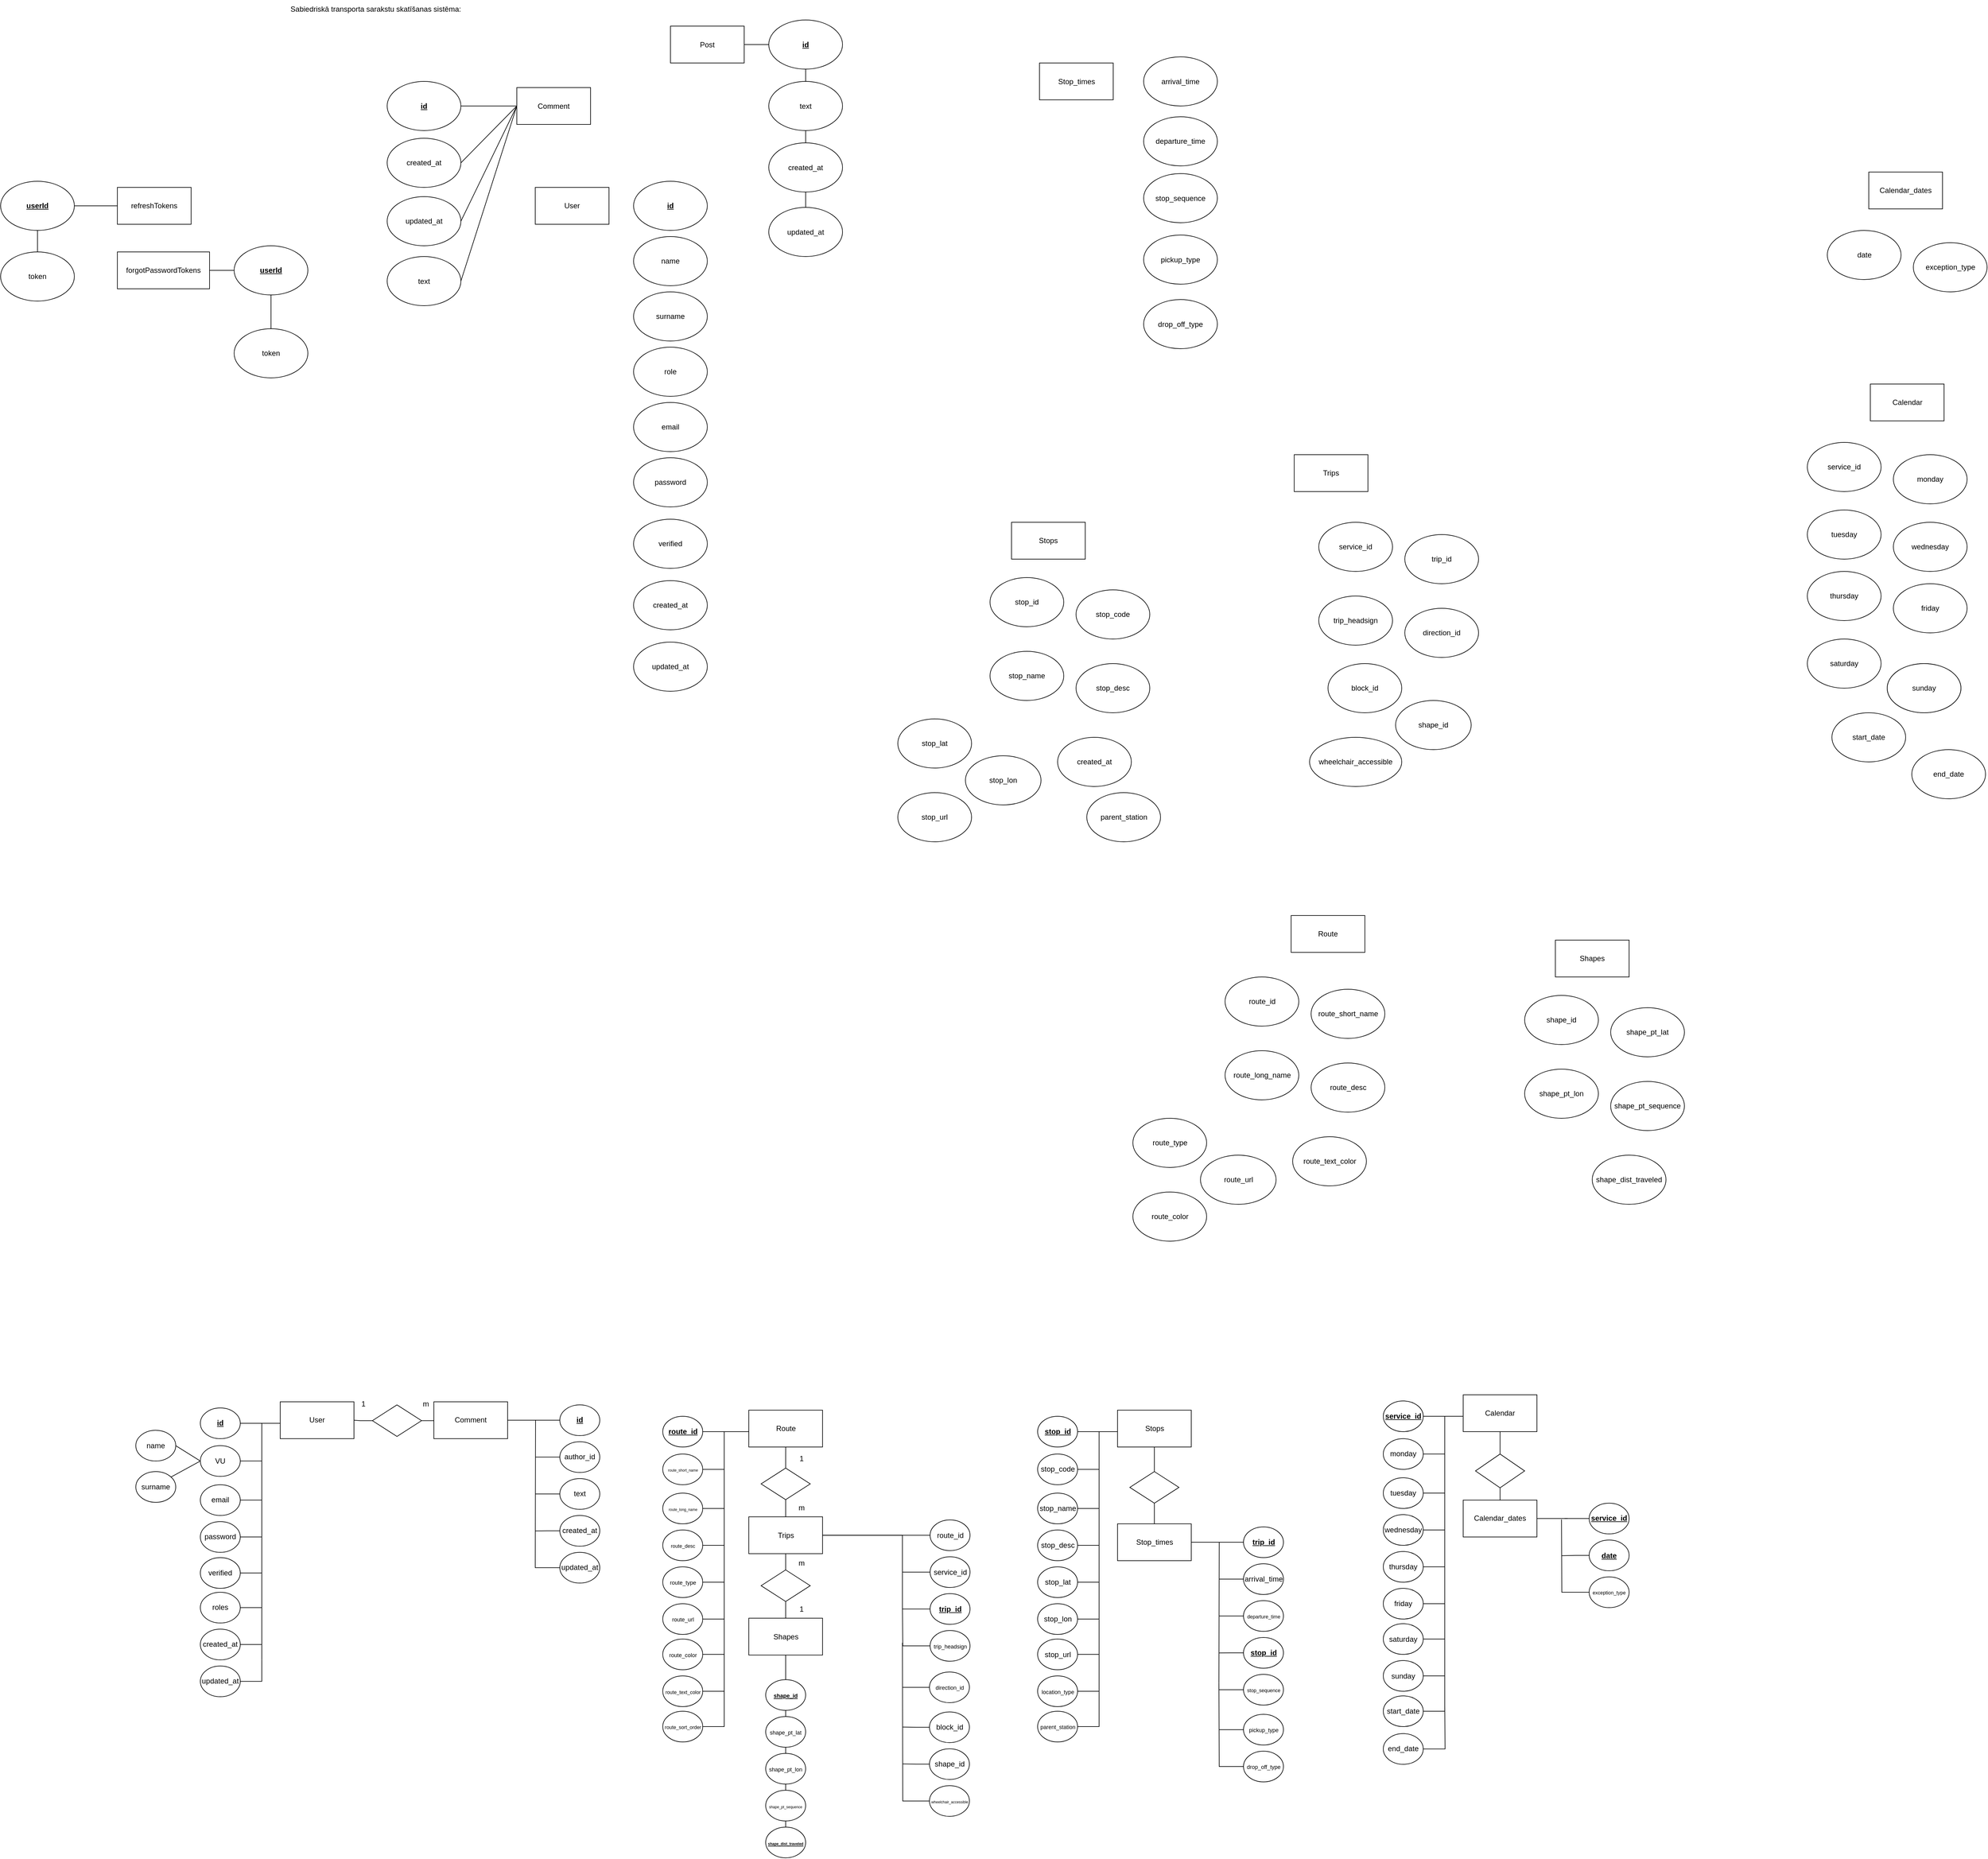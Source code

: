 <mxfile version="21.1.5" type="device">
  <diagram id="giz9mvwU6z_DGshHOJeh" name="Page-1">
    <mxGraphModel dx="3250" dy="1653" grid="1" gridSize="10" guides="1" tooltips="1" connect="1" arrows="1" fold="1" page="1" pageScale="1" pageWidth="827" pageHeight="1169" math="0" shadow="0">
      <root>
        <mxCell id="0" />
        <mxCell id="1" parent="0" />
        <mxCell id="6jwlYx6oQaMp1l-5fNi0-1" value="Sabiedriskā transporta sarakstu skatīšanas sistēma:" style="text;html=1;resizable=0;autosize=1;align=center;verticalAlign=middle;points=[];fillColor=none;strokeColor=none;rounded=0;" parent="1" vertex="1">
          <mxGeometry x="-1300" y="-670" width="300" height="30" as="geometry" />
        </mxCell>
        <mxCell id="VoiYS4UrSf8IiBcxm84w-45" style="edgeStyle=orthogonalEdgeStyle;rounded=0;orthogonalLoop=1;jettySize=auto;html=1;endArrow=none;endFill=0;" parent="1" source="VoiYS4UrSf8IiBcxm84w-2" edge="1">
          <mxGeometry relative="1" as="geometry">
            <mxPoint x="-1335" y="2031.41" as="targetPoint" />
            <Array as="points">
              <mxPoint x="-1335" y="1646.41" />
            </Array>
          </mxGeometry>
        </mxCell>
        <mxCell id="VoiYS4UrSf8IiBcxm84w-2" value="User" style="rounded=0;whiteSpace=wrap;html=1;" parent="1" vertex="1">
          <mxGeometry x="-1305" y="1611.41" width="120" height="60" as="geometry" />
        </mxCell>
        <mxCell id="VoiYS4UrSf8IiBcxm84w-34" style="rounded=0;orthogonalLoop=1;jettySize=auto;html=1;exitX=0;exitY=0.5;exitDx=0;exitDy=0;entryX=1;entryY=0.5;entryDx=0;entryDy=0;endArrow=none;endFill=0;" parent="1" source="VoiYS4UrSf8IiBcxm84w-13" target="VoiYS4UrSf8IiBcxm84w-27" edge="1">
          <mxGeometry relative="1" as="geometry" />
        </mxCell>
        <mxCell id="VoiYS4UrSf8IiBcxm84w-47" style="edgeStyle=orthogonalEdgeStyle;rounded=0;orthogonalLoop=1;jettySize=auto;html=1;endArrow=none;endFill=0;" parent="1" source="VoiYS4UrSf8IiBcxm84w-13" edge="1">
          <mxGeometry relative="1" as="geometry">
            <mxPoint x="-1335" y="1707.81" as="targetPoint" />
          </mxGeometry>
        </mxCell>
        <mxCell id="VoiYS4UrSf8IiBcxm84w-13" value="VU" style="ellipse;whiteSpace=wrap;html=1;" parent="1" vertex="1">
          <mxGeometry x="-1435" y="1682.81" width="65" height="50" as="geometry" />
        </mxCell>
        <mxCell id="VoiYS4UrSf8IiBcxm84w-27" value="name" style="ellipse;whiteSpace=wrap;html=1;" parent="1" vertex="1">
          <mxGeometry x="-1540" y="1657.81" width="65" height="50" as="geometry" />
        </mxCell>
        <mxCell id="VoiYS4UrSf8IiBcxm84w-35" style="rounded=0;orthogonalLoop=1;jettySize=auto;html=1;exitX=1;exitY=0;exitDx=0;exitDy=0;entryX=0;entryY=0.5;entryDx=0;entryDy=0;endArrow=none;endFill=0;" parent="1" target="VoiYS4UrSf8IiBcxm84w-13" edge="1">
          <mxGeometry relative="1" as="geometry">
            <mxPoint x="-1440" y="1707.81" as="targetPoint" />
            <mxPoint x="-1484.698" y="1734.996" as="sourcePoint" />
          </mxGeometry>
        </mxCell>
        <mxCell id="VoiYS4UrSf8IiBcxm84w-28" value="surname" style="ellipse;whiteSpace=wrap;html=1;" parent="1" vertex="1">
          <mxGeometry x="-1540" y="1725" width="65" height="50" as="geometry" />
        </mxCell>
        <mxCell id="VoiYS4UrSf8IiBcxm84w-48" style="edgeStyle=orthogonalEdgeStyle;rounded=0;orthogonalLoop=1;jettySize=auto;html=1;endArrow=none;endFill=0;" parent="1" source="VoiYS4UrSf8IiBcxm84w-29" edge="1">
          <mxGeometry relative="1" as="geometry">
            <mxPoint x="-1335" y="1771.41" as="targetPoint" />
          </mxGeometry>
        </mxCell>
        <mxCell id="VoiYS4UrSf8IiBcxm84w-29" value="email" style="ellipse;whiteSpace=wrap;html=1;" parent="1" vertex="1">
          <mxGeometry x="-1435" y="1746.41" width="65" height="50" as="geometry" />
        </mxCell>
        <mxCell id="VoiYS4UrSf8IiBcxm84w-49" style="edgeStyle=orthogonalEdgeStyle;rounded=0;orthogonalLoop=1;jettySize=auto;html=1;endArrow=none;endFill=0;" parent="1" source="VoiYS4UrSf8IiBcxm84w-30" edge="1">
          <mxGeometry relative="1" as="geometry">
            <mxPoint x="-1335" y="1831.41" as="targetPoint" />
          </mxGeometry>
        </mxCell>
        <mxCell id="VoiYS4UrSf8IiBcxm84w-30" value="password" style="ellipse;whiteSpace=wrap;html=1;" parent="1" vertex="1">
          <mxGeometry x="-1435" y="1806.41" width="65" height="50" as="geometry" />
        </mxCell>
        <mxCell id="VoiYS4UrSf8IiBcxm84w-51" style="edgeStyle=orthogonalEdgeStyle;rounded=0;orthogonalLoop=1;jettySize=auto;html=1;endArrow=none;endFill=0;" parent="1" source="VoiYS4UrSf8IiBcxm84w-31" edge="1">
          <mxGeometry relative="1" as="geometry">
            <mxPoint x="-1335" y="2006.41" as="targetPoint" />
          </mxGeometry>
        </mxCell>
        <mxCell id="VoiYS4UrSf8IiBcxm84w-31" value="created_at" style="ellipse;whiteSpace=wrap;html=1;" parent="1" vertex="1">
          <mxGeometry x="-1435" y="1981.41" width="65" height="50" as="geometry" />
        </mxCell>
        <mxCell id="VoiYS4UrSf8IiBcxm84w-52" style="edgeStyle=orthogonalEdgeStyle;rounded=0;orthogonalLoop=1;jettySize=auto;html=1;endArrow=none;endFill=0;" parent="1" source="VoiYS4UrSf8IiBcxm84w-32" edge="1">
          <mxGeometry relative="1" as="geometry">
            <mxPoint x="-1335" y="2031.41" as="targetPoint" />
            <Array as="points">
              <mxPoint x="-1335" y="2066.41" />
            </Array>
          </mxGeometry>
        </mxCell>
        <mxCell id="VoiYS4UrSf8IiBcxm84w-32" value="updated_at" style="ellipse;whiteSpace=wrap;html=1;" parent="1" vertex="1">
          <mxGeometry x="-1435" y="2041.41" width="65" height="50" as="geometry" />
        </mxCell>
        <mxCell id="VoiYS4UrSf8IiBcxm84w-46" style="edgeStyle=orthogonalEdgeStyle;rounded=0;orthogonalLoop=1;jettySize=auto;html=1;endArrow=none;endFill=0;" parent="1" source="VoiYS4UrSf8IiBcxm84w-33" edge="1">
          <mxGeometry relative="1" as="geometry">
            <mxPoint x="-1335" y="1646.41" as="targetPoint" />
          </mxGeometry>
        </mxCell>
        <mxCell id="VoiYS4UrSf8IiBcxm84w-33" value="id" style="ellipse;whiteSpace=wrap;html=1;fontStyle=5" parent="1" vertex="1">
          <mxGeometry x="-1435" y="1621.41" width="65" height="50" as="geometry" />
        </mxCell>
        <mxCell id="VoiYS4UrSf8IiBcxm84w-78" style="edgeStyle=orthogonalEdgeStyle;rounded=0;orthogonalLoop=1;jettySize=auto;html=1;endArrow=none;endFill=0;" parent="1" source="VoiYS4UrSf8IiBcxm84w-54" edge="1">
          <mxGeometry relative="1" as="geometry">
            <mxPoint x="-890" y="1870.01" as="targetPoint" />
          </mxGeometry>
        </mxCell>
        <mxCell id="VoiYS4UrSf8IiBcxm84w-54" value="Comment" style="rounded=0;whiteSpace=wrap;html=1;" parent="1" vertex="1">
          <mxGeometry x="-1055" y="1611.41" width="120" height="60" as="geometry" />
        </mxCell>
        <mxCell id="VoiYS4UrSf8IiBcxm84w-83" style="edgeStyle=orthogonalEdgeStyle;rounded=0;orthogonalLoop=1;jettySize=auto;html=1;endArrow=none;endFill=0;" parent="1" source="VoiYS4UrSf8IiBcxm84w-62" edge="1">
          <mxGeometry relative="1" as="geometry">
            <mxPoint x="-890" y="1701.41" as="targetPoint" />
          </mxGeometry>
        </mxCell>
        <mxCell id="VoiYS4UrSf8IiBcxm84w-62" value="author_id" style="ellipse;whiteSpace=wrap;html=1;" parent="1" vertex="1">
          <mxGeometry x="-850" y="1676.41" width="65" height="50" as="geometry" />
        </mxCell>
        <mxCell id="VoiYS4UrSf8IiBcxm84w-82" style="edgeStyle=orthogonalEdgeStyle;rounded=0;orthogonalLoop=1;jettySize=auto;html=1;endArrow=none;endFill=0;" parent="1" source="VoiYS4UrSf8IiBcxm84w-64" edge="1">
          <mxGeometry relative="1" as="geometry">
            <mxPoint x="-890" y="1761.41" as="targetPoint" />
          </mxGeometry>
        </mxCell>
        <mxCell id="VoiYS4UrSf8IiBcxm84w-64" value="text" style="ellipse;whiteSpace=wrap;html=1;" parent="1" vertex="1">
          <mxGeometry x="-850" y="1736.41" width="65" height="50" as="geometry" />
        </mxCell>
        <mxCell id="VoiYS4UrSf8IiBcxm84w-81" style="edgeStyle=orthogonalEdgeStyle;rounded=0;orthogonalLoop=1;jettySize=auto;html=1;exitX=0;exitY=0.5;exitDx=0;exitDy=0;endArrow=none;endFill=0;" parent="1" source="VoiYS4UrSf8IiBcxm84w-66" edge="1">
          <mxGeometry relative="1" as="geometry">
            <mxPoint x="-890" y="1821.581" as="targetPoint" />
          </mxGeometry>
        </mxCell>
        <mxCell id="VoiYS4UrSf8IiBcxm84w-66" value="created_at" style="ellipse;whiteSpace=wrap;html=1;" parent="1" vertex="1">
          <mxGeometry x="-850" y="1796.41" width="65" height="50" as="geometry" />
        </mxCell>
        <mxCell id="VoiYS4UrSf8IiBcxm84w-79" style="edgeStyle=orthogonalEdgeStyle;rounded=0;orthogonalLoop=1;jettySize=auto;html=1;endArrow=none;endFill=0;" parent="1" source="VoiYS4UrSf8IiBcxm84w-68" edge="1">
          <mxGeometry relative="1" as="geometry">
            <mxPoint x="-890" y="1870.01" as="targetPoint" />
            <Array as="points">
              <mxPoint x="-890" y="1881.01" />
            </Array>
          </mxGeometry>
        </mxCell>
        <mxCell id="VoiYS4UrSf8IiBcxm84w-68" value="updated_at" style="ellipse;whiteSpace=wrap;html=1;" parent="1" vertex="1">
          <mxGeometry x="-850" y="1856.41" width="65" height="50" as="geometry" />
        </mxCell>
        <mxCell id="VoiYS4UrSf8IiBcxm84w-84" style="edgeStyle=orthogonalEdgeStyle;rounded=0;orthogonalLoop=1;jettySize=auto;html=1;endArrow=none;endFill=0;" parent="1" source="VoiYS4UrSf8IiBcxm84w-70" edge="1">
          <mxGeometry relative="1" as="geometry">
            <mxPoint x="-890" y="1641.41" as="targetPoint" />
          </mxGeometry>
        </mxCell>
        <mxCell id="VoiYS4UrSf8IiBcxm84w-70" value="id" style="ellipse;whiteSpace=wrap;html=1;fontStyle=5" parent="1" vertex="1">
          <mxGeometry x="-850" y="1616.41" width="65" height="50" as="geometry" />
        </mxCell>
        <mxCell id="VoiYS4UrSf8IiBcxm84w-85" style="edgeStyle=orthogonalEdgeStyle;rounded=0;orthogonalLoop=1;jettySize=auto;html=1;endArrow=none;endFill=0;" parent="1" edge="1">
          <mxGeometry relative="1" as="geometry">
            <mxPoint x="-582.5" y="1960" as="targetPoint" />
            <Array as="points">
              <mxPoint x="-582.5" y="1660" />
            </Array>
            <mxPoint x="-542.5" y="1660.012" as="sourcePoint" />
          </mxGeometry>
        </mxCell>
        <mxCell id="VoiYS4UrSf8IiBcxm84w-86" value="Route" style="rounded=0;whiteSpace=wrap;html=1;" parent="1" vertex="1">
          <mxGeometry x="-542.5" y="1625" width="120" height="60" as="geometry" />
        </mxCell>
        <mxCell id="VoiYS4UrSf8IiBcxm84w-87" style="edgeStyle=orthogonalEdgeStyle;rounded=0;orthogonalLoop=1;jettySize=auto;html=1;endArrow=none;endFill=0;" parent="1" source="VoiYS4UrSf8IiBcxm84w-88" edge="1">
          <mxGeometry relative="1" as="geometry">
            <mxPoint x="-582.5" y="1721.4" as="targetPoint" />
          </mxGeometry>
        </mxCell>
        <mxCell id="VoiYS4UrSf8IiBcxm84w-88" value="&lt;font style=&quot;font-size: 6px;&quot;&gt;route_short_name &lt;/font&gt;" style="ellipse;whiteSpace=wrap;html=1;" parent="1" vertex="1">
          <mxGeometry x="-682.5" y="1696.4" width="65" height="50" as="geometry" />
        </mxCell>
        <mxCell id="VoiYS4UrSf8IiBcxm84w-89" style="edgeStyle=orthogonalEdgeStyle;rounded=0;orthogonalLoop=1;jettySize=auto;html=1;endArrow=none;endFill=0;" parent="1" source="VoiYS4UrSf8IiBcxm84w-90" edge="1">
          <mxGeometry relative="1" as="geometry">
            <mxPoint x="-582.5" y="1785" as="targetPoint" />
          </mxGeometry>
        </mxCell>
        <mxCell id="VoiYS4UrSf8IiBcxm84w-90" value="&lt;font style=&quot;font-size: 6px;&quot;&gt;route_long_name &lt;/font&gt;" style="ellipse;whiteSpace=wrap;html=1;" parent="1" vertex="1">
          <mxGeometry x="-682.5" y="1760" width="65" height="50" as="geometry" />
        </mxCell>
        <mxCell id="VoiYS4UrSf8IiBcxm84w-91" style="edgeStyle=orthogonalEdgeStyle;rounded=0;orthogonalLoop=1;jettySize=auto;html=1;endArrow=none;endFill=0;" parent="1" source="VoiYS4UrSf8IiBcxm84w-92" edge="1">
          <mxGeometry relative="1" as="geometry">
            <mxPoint x="-582.5" y="1845" as="targetPoint" />
          </mxGeometry>
        </mxCell>
        <mxCell id="VoiYS4UrSf8IiBcxm84w-92" value="&lt;font style=&quot;font-size: 8px;&quot;&gt;route_desc &lt;/font&gt;" style="ellipse;whiteSpace=wrap;html=1;" parent="1" vertex="1">
          <mxGeometry x="-682.5" y="1820" width="65" height="50" as="geometry" />
        </mxCell>
        <mxCell id="VoiYS4UrSf8IiBcxm84w-93" style="edgeStyle=orthogonalEdgeStyle;rounded=0;orthogonalLoop=1;jettySize=auto;html=1;endArrow=none;endFill=0;" parent="1" source="VoiYS4UrSf8IiBcxm84w-94" edge="1">
          <mxGeometry relative="1" as="geometry">
            <mxPoint x="-582.5" y="1905" as="targetPoint" />
          </mxGeometry>
        </mxCell>
        <mxCell id="VoiYS4UrSf8IiBcxm84w-94" value="&lt;font style=&quot;font-size: 9px;&quot;&gt;route_type &lt;/font&gt;" style="ellipse;whiteSpace=wrap;html=1;" parent="1" vertex="1">
          <mxGeometry x="-682.5" y="1880" width="65" height="50" as="geometry" />
        </mxCell>
        <mxCell id="VoiYS4UrSf8IiBcxm84w-95" style="edgeStyle=orthogonalEdgeStyle;rounded=0;orthogonalLoop=1;jettySize=auto;html=1;endArrow=none;endFill=0;" parent="1" source="VoiYS4UrSf8IiBcxm84w-96" edge="1">
          <mxGeometry relative="1" as="geometry">
            <mxPoint x="-582.5" y="1960" as="targetPoint" />
            <Array as="points">
              <mxPoint x="-582.5" y="1965" />
            </Array>
          </mxGeometry>
        </mxCell>
        <mxCell id="VoiYS4UrSf8IiBcxm84w-96" value="&lt;font style=&quot;font-size: 9px;&quot;&gt;route_url &lt;/font&gt;" style="ellipse;whiteSpace=wrap;html=1;" parent="1" vertex="1">
          <mxGeometry x="-682.5" y="1940" width="65" height="50" as="geometry" />
        </mxCell>
        <mxCell id="VoiYS4UrSf8IiBcxm84w-97" style="edgeStyle=orthogonalEdgeStyle;rounded=0;orthogonalLoop=1;jettySize=auto;html=1;endArrow=none;endFill=0;" parent="1" source="VoiYS4UrSf8IiBcxm84w-98" edge="1">
          <mxGeometry relative="1" as="geometry">
            <mxPoint x="-582.5" y="1660" as="targetPoint" />
          </mxGeometry>
        </mxCell>
        <mxCell id="VoiYS4UrSf8IiBcxm84w-98" value="route_id" style="ellipse;whiteSpace=wrap;html=1;fontStyle=5" parent="1" vertex="1">
          <mxGeometry x="-682.5" y="1635" width="65" height="50" as="geometry" />
        </mxCell>
        <mxCell id="VoiYS4UrSf8IiBcxm84w-99" style="edgeStyle=orthogonalEdgeStyle;rounded=0;orthogonalLoop=1;jettySize=auto;html=1;endArrow=none;endFill=0;" parent="1" source="VoiYS4UrSf8IiBcxm84w-100" edge="1">
          <mxGeometry relative="1" as="geometry">
            <mxPoint x="-582.5" y="1957.5" as="targetPoint" />
            <Array as="points">
              <mxPoint x="-582.5" y="2022.5" />
            </Array>
          </mxGeometry>
        </mxCell>
        <mxCell id="VoiYS4UrSf8IiBcxm84w-100" value="&lt;font style=&quot;font-size: 9px;&quot;&gt;route_color &lt;/font&gt;" style="ellipse;whiteSpace=wrap;html=1;" parent="1" vertex="1">
          <mxGeometry x="-682.5" y="1997.5" width="65" height="50" as="geometry" />
        </mxCell>
        <mxCell id="VoiYS4UrSf8IiBcxm84w-103" style="edgeStyle=orthogonalEdgeStyle;rounded=0;orthogonalLoop=1;jettySize=auto;html=1;endArrow=none;endFill=0;" parent="1" source="VoiYS4UrSf8IiBcxm84w-104" edge="1">
          <mxGeometry relative="1" as="geometry">
            <mxPoint x="-582.5" y="2077.5" as="targetPoint" />
            <Array as="points">
              <mxPoint x="-582.5" y="2082.5" />
            </Array>
          </mxGeometry>
        </mxCell>
        <mxCell id="VoiYS4UrSf8IiBcxm84w-104" value="&lt;font style=&quot;font-size: 8px;&quot;&gt;route_text_color &lt;/font&gt;" style="ellipse;whiteSpace=wrap;html=1;" parent="1" vertex="1">
          <mxGeometry x="-682.5" y="2057.5" width="65" height="50" as="geometry" />
        </mxCell>
        <mxCell id="VoiYS4UrSf8IiBcxm84w-105" style="edgeStyle=orthogonalEdgeStyle;rounded=0;orthogonalLoop=1;jettySize=auto;html=1;endArrow=none;endFill=0;" parent="1" source="VoiYS4UrSf8IiBcxm84w-106" edge="1">
          <mxGeometry relative="1" as="geometry">
            <mxPoint x="-582.5" y="2017.5" as="targetPoint" />
            <Array as="points">
              <mxPoint x="-582.5" y="2140" />
            </Array>
          </mxGeometry>
        </mxCell>
        <mxCell id="VoiYS4UrSf8IiBcxm84w-106" value="&lt;font style=&quot;font-size: 8px;&quot;&gt;route_sort_order &lt;/font&gt;" style="ellipse;whiteSpace=wrap;html=1;" parent="1" vertex="1">
          <mxGeometry x="-682.5" y="2115" width="65" height="50" as="geometry" />
        </mxCell>
        <mxCell id="NftTX4tSU2wIkaKykXaZ-4" style="edgeStyle=orthogonalEdgeStyle;rounded=0;orthogonalLoop=1;jettySize=auto;html=1;entryX=0.5;entryY=1;entryDx=0;entryDy=0;endArrow=none;endFill=0;" parent="1" source="VoiYS4UrSf8IiBcxm84w-108" target="VoiYS4UrSf8IiBcxm84w-225" edge="1">
          <mxGeometry relative="1" as="geometry" />
        </mxCell>
        <mxCell id="NftTX4tSU2wIkaKykXaZ-5" style="edgeStyle=orthogonalEdgeStyle;rounded=0;orthogonalLoop=1;jettySize=auto;html=1;entryX=0.5;entryY=0;entryDx=0;entryDy=0;endArrow=none;endFill=0;" parent="1" source="VoiYS4UrSf8IiBcxm84w-108" target="VoiYS4UrSf8IiBcxm84w-227" edge="1">
          <mxGeometry relative="1" as="geometry" />
        </mxCell>
        <mxCell id="VoiYS4UrSf8IiBcxm84w-108" value="Trips" style="rounded=0;whiteSpace=wrap;html=1;" parent="1" vertex="1">
          <mxGeometry x="-542.5" y="1798.6" width="120" height="60" as="geometry" />
        </mxCell>
        <mxCell id="VoiYS4UrSf8IiBcxm84w-109" style="edgeStyle=orthogonalEdgeStyle;rounded=0;orthogonalLoop=1;jettySize=auto;html=1;endArrow=none;endFill=0;entryX=1;entryY=0.5;entryDx=0;entryDy=0;" parent="1" source="VoiYS4UrSf8IiBcxm84w-110" target="VoiYS4UrSf8IiBcxm84w-108" edge="1">
          <mxGeometry relative="1" as="geometry">
            <mxPoint x="-292.5" y="1833.6" as="targetPoint" />
            <Array as="points">
              <mxPoint x="-292.5" y="1888.6" />
              <mxPoint x="-292.5" y="1828.6" />
            </Array>
          </mxGeometry>
        </mxCell>
        <mxCell id="VoiYS4UrSf8IiBcxm84w-110" value="service_id " style="ellipse;whiteSpace=wrap;html=1;" parent="1" vertex="1">
          <mxGeometry x="-247.5" y="1863.6" width="65" height="50" as="geometry" />
        </mxCell>
        <mxCell id="VoiYS4UrSf8IiBcxm84w-111" style="edgeStyle=orthogonalEdgeStyle;rounded=0;orthogonalLoop=1;jettySize=auto;html=1;endArrow=none;endFill=0;" parent="1" source="VoiYS4UrSf8IiBcxm84w-112" edge="1">
          <mxGeometry relative="1" as="geometry">
            <mxPoint x="-292.5" y="1833.6" as="targetPoint" />
            <Array as="points">
              <mxPoint x="-292.5" y="1948.6" />
              <mxPoint x="-292.5" y="1893.6" />
            </Array>
          </mxGeometry>
        </mxCell>
        <mxCell id="VoiYS4UrSf8IiBcxm84w-112" value="&lt;b&gt;&lt;u&gt;trip_id &lt;/u&gt;&lt;/b&gt;" style="ellipse;whiteSpace=wrap;html=1;" parent="1" vertex="1">
          <mxGeometry x="-247.5" y="1923.6" width="65" height="50" as="geometry" />
        </mxCell>
        <mxCell id="VoiYS4UrSf8IiBcxm84w-113" style="edgeStyle=orthogonalEdgeStyle;rounded=0;orthogonalLoop=1;jettySize=auto;html=1;exitX=0;exitY=0.5;exitDx=0;exitDy=0;endArrow=none;endFill=0;" parent="1" source="VoiYS4UrSf8IiBcxm84w-114" edge="1">
          <mxGeometry relative="1" as="geometry">
            <mxPoint x="-292.5" y="1943.6" as="targetPoint" />
          </mxGeometry>
        </mxCell>
        <mxCell id="VoiYS4UrSf8IiBcxm84w-114" value="&lt;font style=&quot;font-size: 9px;&quot;&gt;trip_headsign &lt;/font&gt;" style="ellipse;whiteSpace=wrap;html=1;" parent="1" vertex="1">
          <mxGeometry x="-247.5" y="1983.6" width="65" height="50" as="geometry" />
        </mxCell>
        <mxCell id="NftTX4tSU2wIkaKykXaZ-9" style="edgeStyle=orthogonalEdgeStyle;rounded=0;orthogonalLoop=1;jettySize=auto;html=1;endArrow=none;endFill=0;" parent="1" source="VoiYS4UrSf8IiBcxm84w-116" edge="1">
          <mxGeometry relative="1" as="geometry">
            <mxPoint x="-292.5" y="2076.1" as="targetPoint" />
          </mxGeometry>
        </mxCell>
        <mxCell id="VoiYS4UrSf8IiBcxm84w-116" value="&lt;font style=&quot;font-size: 9px;&quot;&gt;direction_id &lt;/font&gt;" style="ellipse;whiteSpace=wrap;html=1;" parent="1" vertex="1">
          <mxGeometry x="-248.5" y="2051.1" width="65" height="50" as="geometry" />
        </mxCell>
        <mxCell id="NftTX4tSU2wIkaKykXaZ-10" style="edgeStyle=orthogonalEdgeStyle;rounded=0;orthogonalLoop=1;jettySize=auto;html=1;exitX=0;exitY=0.5;exitDx=0;exitDy=0;endArrow=none;endFill=0;" parent="1" source="VoiYS4UrSf8IiBcxm84w-120" edge="1">
          <mxGeometry relative="1" as="geometry">
            <mxPoint x="-292.5" y="2140.772" as="targetPoint" />
          </mxGeometry>
        </mxCell>
        <mxCell id="VoiYS4UrSf8IiBcxm84w-120" value="block_id " style="ellipse;whiteSpace=wrap;html=1;" parent="1" vertex="1">
          <mxGeometry x="-248.5" y="2116.1" width="65" height="50" as="geometry" />
        </mxCell>
        <mxCell id="NftTX4tSU2wIkaKykXaZ-12" style="edgeStyle=orthogonalEdgeStyle;rounded=0;orthogonalLoop=1;jettySize=auto;html=1;exitX=0;exitY=0.5;exitDx=0;exitDy=0;endArrow=none;endFill=0;" parent="1" source="VoiYS4UrSf8IiBcxm84w-122" edge="1">
          <mxGeometry relative="1" as="geometry">
            <mxPoint x="-292.5" y="2200.772" as="targetPoint" />
          </mxGeometry>
        </mxCell>
        <mxCell id="VoiYS4UrSf8IiBcxm84w-122" value="shape_id " style="ellipse;whiteSpace=wrap;html=1;" parent="1" vertex="1">
          <mxGeometry x="-248.5" y="2176.1" width="65" height="50" as="geometry" />
        </mxCell>
        <mxCell id="NftTX4tSU2wIkaKykXaZ-13" style="edgeStyle=orthogonalEdgeStyle;rounded=0;orthogonalLoop=1;jettySize=auto;html=1;endArrow=none;endFill=0;" parent="1" source="VoiYS4UrSf8IiBcxm84w-124" edge="1">
          <mxGeometry relative="1" as="geometry">
            <mxPoint x="-292.5" y="2003.6" as="targetPoint" />
          </mxGeometry>
        </mxCell>
        <mxCell id="VoiYS4UrSf8IiBcxm84w-124" value="&lt;font style=&quot;font-size: 6px;&quot;&gt;wheelchair_accessible &lt;/font&gt;" style="ellipse;whiteSpace=wrap;html=1;" parent="1" vertex="1">
          <mxGeometry x="-248.5" y="2236.1" width="65" height="50" as="geometry" />
        </mxCell>
        <mxCell id="VoiYS4UrSf8IiBcxm84w-127" style="edgeStyle=orthogonalEdgeStyle;rounded=0;orthogonalLoop=1;jettySize=auto;html=1;endArrow=none;endFill=0;" parent="1" source="VoiYS4UrSf8IiBcxm84w-128" edge="1">
          <mxGeometry relative="1" as="geometry">
            <mxPoint x="27.5" y="1960" as="targetPoint" />
            <Array as="points">
              <mxPoint x="27.5" y="1660" />
            </Array>
          </mxGeometry>
        </mxCell>
        <mxCell id="VoiYS4UrSf8IiBcxm84w-244" value="" style="edgeStyle=orthogonalEdgeStyle;rounded=0;orthogonalLoop=1;jettySize=auto;html=1;endArrow=none;endFill=0;" parent="1" source="VoiYS4UrSf8IiBcxm84w-128" target="VoiYS4UrSf8IiBcxm84w-228" edge="1">
          <mxGeometry relative="1" as="geometry" />
        </mxCell>
        <mxCell id="VoiYS4UrSf8IiBcxm84w-128" value="Stops" style="rounded=0;whiteSpace=wrap;html=1;" parent="1" vertex="1">
          <mxGeometry x="57.5" y="1625" width="120" height="60" as="geometry" />
        </mxCell>
        <mxCell id="VoiYS4UrSf8IiBcxm84w-129" style="edgeStyle=orthogonalEdgeStyle;rounded=0;orthogonalLoop=1;jettySize=auto;html=1;endArrow=none;endFill=0;" parent="1" source="VoiYS4UrSf8IiBcxm84w-130" edge="1">
          <mxGeometry relative="1" as="geometry">
            <mxPoint x="27.5" y="1721.4" as="targetPoint" />
          </mxGeometry>
        </mxCell>
        <mxCell id="VoiYS4UrSf8IiBcxm84w-130" value="stop_code " style="ellipse;whiteSpace=wrap;html=1;" parent="1" vertex="1">
          <mxGeometry x="-72.5" y="1696.4" width="65" height="50" as="geometry" />
        </mxCell>
        <mxCell id="VoiYS4UrSf8IiBcxm84w-131" style="edgeStyle=orthogonalEdgeStyle;rounded=0;orthogonalLoop=1;jettySize=auto;html=1;endArrow=none;endFill=0;" parent="1" source="VoiYS4UrSf8IiBcxm84w-132" edge="1">
          <mxGeometry relative="1" as="geometry">
            <mxPoint x="27.5" y="1785" as="targetPoint" />
          </mxGeometry>
        </mxCell>
        <mxCell id="VoiYS4UrSf8IiBcxm84w-132" value="stop_name " style="ellipse;whiteSpace=wrap;html=1;" parent="1" vertex="1">
          <mxGeometry x="-72.5" y="1760" width="65" height="50" as="geometry" />
        </mxCell>
        <mxCell id="VoiYS4UrSf8IiBcxm84w-133" style="edgeStyle=orthogonalEdgeStyle;rounded=0;orthogonalLoop=1;jettySize=auto;html=1;endArrow=none;endFill=0;" parent="1" source="VoiYS4UrSf8IiBcxm84w-134" edge="1">
          <mxGeometry relative="1" as="geometry">
            <mxPoint x="27.5" y="1845" as="targetPoint" />
          </mxGeometry>
        </mxCell>
        <mxCell id="VoiYS4UrSf8IiBcxm84w-134" value="stop_desc " style="ellipse;whiteSpace=wrap;html=1;" parent="1" vertex="1">
          <mxGeometry x="-72.5" y="1820" width="65" height="50" as="geometry" />
        </mxCell>
        <mxCell id="VoiYS4UrSf8IiBcxm84w-135" style="edgeStyle=orthogonalEdgeStyle;rounded=0;orthogonalLoop=1;jettySize=auto;html=1;endArrow=none;endFill=0;" parent="1" source="VoiYS4UrSf8IiBcxm84w-136" edge="1">
          <mxGeometry relative="1" as="geometry">
            <mxPoint x="27.5" y="1905" as="targetPoint" />
          </mxGeometry>
        </mxCell>
        <mxCell id="VoiYS4UrSf8IiBcxm84w-136" value="stop_lat " style="ellipse;whiteSpace=wrap;html=1;" parent="1" vertex="1">
          <mxGeometry x="-72.5" y="1880" width="65" height="50" as="geometry" />
        </mxCell>
        <mxCell id="VoiYS4UrSf8IiBcxm84w-137" style="edgeStyle=orthogonalEdgeStyle;rounded=0;orthogonalLoop=1;jettySize=auto;html=1;endArrow=none;endFill=0;" parent="1" source="VoiYS4UrSf8IiBcxm84w-138" edge="1">
          <mxGeometry relative="1" as="geometry">
            <mxPoint x="27.5" y="1960" as="targetPoint" />
            <Array as="points">
              <mxPoint x="27.5" y="1965" />
            </Array>
          </mxGeometry>
        </mxCell>
        <mxCell id="VoiYS4UrSf8IiBcxm84w-138" value="stop_lon " style="ellipse;whiteSpace=wrap;html=1;" parent="1" vertex="1">
          <mxGeometry x="-72.5" y="1940" width="65" height="50" as="geometry" />
        </mxCell>
        <mxCell id="VoiYS4UrSf8IiBcxm84w-139" style="edgeStyle=orthogonalEdgeStyle;rounded=0;orthogonalLoop=1;jettySize=auto;html=1;endArrow=none;endFill=0;" parent="1" source="VoiYS4UrSf8IiBcxm84w-140" edge="1">
          <mxGeometry relative="1" as="geometry">
            <mxPoint x="27.5" y="1660" as="targetPoint" />
          </mxGeometry>
        </mxCell>
        <mxCell id="VoiYS4UrSf8IiBcxm84w-140" value="stop_id " style="ellipse;whiteSpace=wrap;html=1;fontStyle=5" parent="1" vertex="1">
          <mxGeometry x="-72.5" y="1635" width="65" height="50" as="geometry" />
        </mxCell>
        <mxCell id="VoiYS4UrSf8IiBcxm84w-141" style="edgeStyle=orthogonalEdgeStyle;rounded=0;orthogonalLoop=1;jettySize=auto;html=1;endArrow=none;endFill=0;" parent="1" source="VoiYS4UrSf8IiBcxm84w-142" edge="1">
          <mxGeometry relative="1" as="geometry">
            <mxPoint x="27.5" y="1957.5" as="targetPoint" />
            <Array as="points">
              <mxPoint x="27.5" y="2022.5" />
            </Array>
          </mxGeometry>
        </mxCell>
        <mxCell id="VoiYS4UrSf8IiBcxm84w-142" value="stop_url " style="ellipse;whiteSpace=wrap;html=1;" parent="1" vertex="1">
          <mxGeometry x="-72.5" y="1997.5" width="65" height="50" as="geometry" />
        </mxCell>
        <mxCell id="VoiYS4UrSf8IiBcxm84w-143" style="edgeStyle=orthogonalEdgeStyle;rounded=0;orthogonalLoop=1;jettySize=auto;html=1;endArrow=none;endFill=0;" parent="1" source="VoiYS4UrSf8IiBcxm84w-144" edge="1">
          <mxGeometry relative="1" as="geometry">
            <mxPoint x="27.5" y="2077.5" as="targetPoint" />
            <Array as="points">
              <mxPoint x="27.5" y="2082.5" />
            </Array>
          </mxGeometry>
        </mxCell>
        <mxCell id="VoiYS4UrSf8IiBcxm84w-144" value="&lt;font style=&quot;font-size: 9px;&quot;&gt;location_type &lt;/font&gt;" style="ellipse;whiteSpace=wrap;html=1;" parent="1" vertex="1">
          <mxGeometry x="-72.5" y="2057.5" width="65" height="50" as="geometry" />
        </mxCell>
        <mxCell id="VoiYS4UrSf8IiBcxm84w-145" style="edgeStyle=orthogonalEdgeStyle;rounded=0;orthogonalLoop=1;jettySize=auto;html=1;endArrow=none;endFill=0;" parent="1" source="VoiYS4UrSf8IiBcxm84w-146" edge="1">
          <mxGeometry relative="1" as="geometry">
            <mxPoint x="27.5" y="2017.5" as="targetPoint" />
            <Array as="points">
              <mxPoint x="27.5" y="2140" />
            </Array>
          </mxGeometry>
        </mxCell>
        <mxCell id="VoiYS4UrSf8IiBcxm84w-146" value="&lt;font style=&quot;font-size: 9px;&quot;&gt;parent_station &lt;/font&gt;" style="ellipse;whiteSpace=wrap;html=1;" parent="1" vertex="1">
          <mxGeometry x="-72.5" y="2115" width="65" height="50" as="geometry" />
        </mxCell>
        <mxCell id="VoiYS4UrSf8IiBcxm84w-149" style="edgeStyle=orthogonalEdgeStyle;rounded=0;orthogonalLoop=1;jettySize=auto;html=1;endArrow=none;endFill=0;" parent="1" source="VoiYS4UrSf8IiBcxm84w-150" edge="1">
          <mxGeometry relative="1" as="geometry">
            <mxPoint x="222.5" y="2068.6" as="targetPoint" />
          </mxGeometry>
        </mxCell>
        <mxCell id="VoiYS4UrSf8IiBcxm84w-150" value="Stop_times" style="rounded=0;whiteSpace=wrap;html=1;" parent="1" vertex="1">
          <mxGeometry x="57.5" y="1810" width="120" height="60" as="geometry" />
        </mxCell>
        <mxCell id="VoiYS4UrSf8IiBcxm84w-151" style="edgeStyle=orthogonalEdgeStyle;rounded=0;orthogonalLoop=1;jettySize=auto;html=1;endArrow=none;endFill=0;" parent="1" source="VoiYS4UrSf8IiBcxm84w-152" edge="1">
          <mxGeometry relative="1" as="geometry">
            <mxPoint x="222.5" y="1900" as="targetPoint" />
          </mxGeometry>
        </mxCell>
        <mxCell id="VoiYS4UrSf8IiBcxm84w-152" value="arrival_time " style="ellipse;whiteSpace=wrap;html=1;" parent="1" vertex="1">
          <mxGeometry x="262.5" y="1875" width="65" height="50" as="geometry" />
        </mxCell>
        <mxCell id="VoiYS4UrSf8IiBcxm84w-153" style="edgeStyle=orthogonalEdgeStyle;rounded=0;orthogonalLoop=1;jettySize=auto;html=1;endArrow=none;endFill=0;" parent="1" source="VoiYS4UrSf8IiBcxm84w-154" edge="1">
          <mxGeometry relative="1" as="geometry">
            <mxPoint x="222.5" y="1960" as="targetPoint" />
          </mxGeometry>
        </mxCell>
        <mxCell id="VoiYS4UrSf8IiBcxm84w-154" value="&lt;font style=&quot;font-size: 8px;&quot;&gt;departure_time &lt;/font&gt;" style="ellipse;whiteSpace=wrap;html=1;" parent="1" vertex="1">
          <mxGeometry x="262.5" y="1935" width="65" height="50" as="geometry" />
        </mxCell>
        <mxCell id="VoiYS4UrSf8IiBcxm84w-155" style="edgeStyle=orthogonalEdgeStyle;rounded=0;orthogonalLoop=1;jettySize=auto;html=1;exitX=0;exitY=0.5;exitDx=0;exitDy=0;endArrow=none;endFill=0;" parent="1" source="VoiYS4UrSf8IiBcxm84w-156" edge="1">
          <mxGeometry relative="1" as="geometry">
            <mxPoint x="222.5" y="2020.171" as="targetPoint" />
          </mxGeometry>
        </mxCell>
        <mxCell id="VoiYS4UrSf8IiBcxm84w-156" value="stop_id " style="ellipse;whiteSpace=wrap;html=1;fontStyle=5" parent="1" vertex="1">
          <mxGeometry x="262.5" y="1995" width="65" height="50" as="geometry" />
        </mxCell>
        <mxCell id="VoiYS4UrSf8IiBcxm84w-157" style="edgeStyle=orthogonalEdgeStyle;rounded=0;orthogonalLoop=1;jettySize=auto;html=1;endArrow=none;endFill=0;" parent="1" source="VoiYS4UrSf8IiBcxm84w-158" edge="1">
          <mxGeometry relative="1" as="geometry">
            <mxPoint x="222.5" y="2068.6" as="targetPoint" />
            <Array as="points">
              <mxPoint x="222.5" y="2079.6" />
            </Array>
          </mxGeometry>
        </mxCell>
        <mxCell id="VoiYS4UrSf8IiBcxm84w-158" value="&lt;font style=&quot;font-size: 8px;&quot;&gt;stop_sequence &lt;/font&gt;" style="ellipse;whiteSpace=wrap;html=1;" parent="1" vertex="1">
          <mxGeometry x="262.5" y="2055" width="65" height="50" as="geometry" />
        </mxCell>
        <mxCell id="VoiYS4UrSf8IiBcxm84w-159" style="edgeStyle=orthogonalEdgeStyle;rounded=0;orthogonalLoop=1;jettySize=auto;html=1;endArrow=none;endFill=0;" parent="1" source="VoiYS4UrSf8IiBcxm84w-160" edge="1">
          <mxGeometry relative="1" as="geometry">
            <mxPoint x="222.5" y="1840.0" as="targetPoint" />
          </mxGeometry>
        </mxCell>
        <mxCell id="VoiYS4UrSf8IiBcxm84w-160" value="trip_id " style="ellipse;whiteSpace=wrap;html=1;fontStyle=5" parent="1" vertex="1">
          <mxGeometry x="262.5" y="1815" width="65" height="50" as="geometry" />
        </mxCell>
        <mxCell id="VoiYS4UrSf8IiBcxm84w-161" style="edgeStyle=orthogonalEdgeStyle;rounded=0;orthogonalLoop=1;jettySize=auto;html=1;endArrow=none;endFill=0;" parent="1" source="VoiYS4UrSf8IiBcxm84w-162" edge="1">
          <mxGeometry relative="1" as="geometry">
            <mxPoint x="222.5" y="2145" as="targetPoint" />
          </mxGeometry>
        </mxCell>
        <mxCell id="VoiYS4UrSf8IiBcxm84w-162" value="&lt;font style=&quot;font-size: 9px;&quot;&gt;pickup_type &lt;/font&gt;" style="ellipse;whiteSpace=wrap;html=1;" parent="1" vertex="1">
          <mxGeometry x="262.5" y="2120" width="65" height="50" as="geometry" />
        </mxCell>
        <mxCell id="VoiYS4UrSf8IiBcxm84w-163" style="edgeStyle=orthogonalEdgeStyle;rounded=0;orthogonalLoop=1;jettySize=auto;html=1;exitX=0;exitY=0.5;exitDx=0;exitDy=0;endArrow=none;endFill=0;" parent="1" source="VoiYS4UrSf8IiBcxm84w-164" edge="1">
          <mxGeometry relative="1" as="geometry">
            <mxPoint x="222.5" y="2070" as="targetPoint" />
          </mxGeometry>
        </mxCell>
        <mxCell id="VoiYS4UrSf8IiBcxm84w-164" value="&lt;font style=&quot;font-size: 9px;&quot;&gt;drop_off_type &lt;/font&gt;" style="ellipse;whiteSpace=wrap;html=1;" parent="1" vertex="1">
          <mxGeometry x="262.5" y="2180" width="65" height="50" as="geometry" />
        </mxCell>
        <mxCell id="VoiYS4UrSf8IiBcxm84w-167" style="edgeStyle=orthogonalEdgeStyle;rounded=0;orthogonalLoop=1;jettySize=auto;html=1;endArrow=none;endFill=0;" parent="1" source="VoiYS4UrSf8IiBcxm84w-168" edge="1">
          <mxGeometry relative="1" as="geometry">
            <mxPoint x="590" y="1935" as="targetPoint" />
            <Array as="points">
              <mxPoint x="590" y="1635" />
            </Array>
          </mxGeometry>
        </mxCell>
        <mxCell id="VoiYS4UrSf8IiBcxm84w-168" value="Calendar" style="rounded=0;whiteSpace=wrap;html=1;" parent="1" vertex="1">
          <mxGeometry x="620" y="1600" width="120" height="60" as="geometry" />
        </mxCell>
        <mxCell id="VoiYS4UrSf8IiBcxm84w-169" style="edgeStyle=orthogonalEdgeStyle;rounded=0;orthogonalLoop=1;jettySize=auto;html=1;endArrow=none;endFill=0;" parent="1" source="VoiYS4UrSf8IiBcxm84w-170" edge="1">
          <mxGeometry relative="1" as="geometry">
            <mxPoint x="590" y="1696.4" as="targetPoint" />
          </mxGeometry>
        </mxCell>
        <mxCell id="VoiYS4UrSf8IiBcxm84w-170" value="monday " style="ellipse;whiteSpace=wrap;html=1;" parent="1" vertex="1">
          <mxGeometry x="490" y="1671.4" width="65" height="50" as="geometry" />
        </mxCell>
        <mxCell id="VoiYS4UrSf8IiBcxm84w-171" style="edgeStyle=orthogonalEdgeStyle;rounded=0;orthogonalLoop=1;jettySize=auto;html=1;endArrow=none;endFill=0;" parent="1" source="VoiYS4UrSf8IiBcxm84w-172" edge="1">
          <mxGeometry relative="1" as="geometry">
            <mxPoint x="590" y="1760" as="targetPoint" />
          </mxGeometry>
        </mxCell>
        <mxCell id="VoiYS4UrSf8IiBcxm84w-172" value="tuesday " style="ellipse;whiteSpace=wrap;html=1;" parent="1" vertex="1">
          <mxGeometry x="490" y="1735" width="65" height="50" as="geometry" />
        </mxCell>
        <mxCell id="VoiYS4UrSf8IiBcxm84w-173" style="edgeStyle=orthogonalEdgeStyle;rounded=0;orthogonalLoop=1;jettySize=auto;html=1;endArrow=none;endFill=0;" parent="1" source="VoiYS4UrSf8IiBcxm84w-174" edge="1">
          <mxGeometry relative="1" as="geometry">
            <mxPoint x="590" y="1820" as="targetPoint" />
          </mxGeometry>
        </mxCell>
        <mxCell id="VoiYS4UrSf8IiBcxm84w-174" value="wednesday " style="ellipse;whiteSpace=wrap;html=1;" parent="1" vertex="1">
          <mxGeometry x="490" y="1795" width="65" height="50" as="geometry" />
        </mxCell>
        <mxCell id="VoiYS4UrSf8IiBcxm84w-175" style="edgeStyle=orthogonalEdgeStyle;rounded=0;orthogonalLoop=1;jettySize=auto;html=1;endArrow=none;endFill=0;" parent="1" source="VoiYS4UrSf8IiBcxm84w-176" edge="1">
          <mxGeometry relative="1" as="geometry">
            <mxPoint x="590" y="1880" as="targetPoint" />
          </mxGeometry>
        </mxCell>
        <mxCell id="VoiYS4UrSf8IiBcxm84w-176" value="thursday " style="ellipse;whiteSpace=wrap;html=1;" parent="1" vertex="1">
          <mxGeometry x="490" y="1855" width="65" height="50" as="geometry" />
        </mxCell>
        <mxCell id="VoiYS4UrSf8IiBcxm84w-177" style="edgeStyle=orthogonalEdgeStyle;rounded=0;orthogonalLoop=1;jettySize=auto;html=1;endArrow=none;endFill=0;" parent="1" source="VoiYS4UrSf8IiBcxm84w-178" edge="1">
          <mxGeometry relative="1" as="geometry">
            <mxPoint x="590" y="1935" as="targetPoint" />
            <Array as="points">
              <mxPoint x="590" y="1940" />
            </Array>
          </mxGeometry>
        </mxCell>
        <mxCell id="VoiYS4UrSf8IiBcxm84w-178" value="friday" style="ellipse;whiteSpace=wrap;html=1;" parent="1" vertex="1">
          <mxGeometry x="490" y="1915" width="65" height="50" as="geometry" />
        </mxCell>
        <mxCell id="VoiYS4UrSf8IiBcxm84w-179" style="edgeStyle=orthogonalEdgeStyle;rounded=0;orthogonalLoop=1;jettySize=auto;html=1;endArrow=none;endFill=0;" parent="1" source="VoiYS4UrSf8IiBcxm84w-180" edge="1">
          <mxGeometry relative="1" as="geometry">
            <mxPoint x="590" y="1635" as="targetPoint" />
          </mxGeometry>
        </mxCell>
        <mxCell id="VoiYS4UrSf8IiBcxm84w-180" value="service_id " style="ellipse;whiteSpace=wrap;html=1;fontStyle=5" parent="1" vertex="1">
          <mxGeometry x="490" y="1610" width="65" height="50" as="geometry" />
        </mxCell>
        <mxCell id="VoiYS4UrSf8IiBcxm84w-181" style="edgeStyle=orthogonalEdgeStyle;rounded=0;orthogonalLoop=1;jettySize=auto;html=1;endArrow=none;endFill=0;" parent="1" source="VoiYS4UrSf8IiBcxm84w-182" edge="1">
          <mxGeometry relative="1" as="geometry">
            <mxPoint x="590" y="1932.5" as="targetPoint" />
            <Array as="points">
              <mxPoint x="590" y="1997.5" />
            </Array>
          </mxGeometry>
        </mxCell>
        <mxCell id="VoiYS4UrSf8IiBcxm84w-182" value="saturday " style="ellipse;whiteSpace=wrap;html=1;" parent="1" vertex="1">
          <mxGeometry x="490" y="1972.5" width="65" height="50" as="geometry" />
        </mxCell>
        <mxCell id="VoiYS4UrSf8IiBcxm84w-183" style="edgeStyle=orthogonalEdgeStyle;rounded=0;orthogonalLoop=1;jettySize=auto;html=1;endArrow=none;endFill=0;" parent="1" source="VoiYS4UrSf8IiBcxm84w-184" edge="1">
          <mxGeometry relative="1" as="geometry">
            <mxPoint x="590" y="2052.5" as="targetPoint" />
            <Array as="points">
              <mxPoint x="590" y="2057.5" />
            </Array>
          </mxGeometry>
        </mxCell>
        <mxCell id="VoiYS4UrSf8IiBcxm84w-184" value="sunday " style="ellipse;whiteSpace=wrap;html=1;" parent="1" vertex="1">
          <mxGeometry x="490" y="2032.5" width="65" height="50" as="geometry" />
        </mxCell>
        <mxCell id="VoiYS4UrSf8IiBcxm84w-185" style="edgeStyle=orthogonalEdgeStyle;rounded=0;orthogonalLoop=1;jettySize=auto;html=1;endArrow=none;endFill=0;" parent="1" source="VoiYS4UrSf8IiBcxm84w-186" edge="1">
          <mxGeometry relative="1" as="geometry">
            <mxPoint x="590" y="1992.5" as="targetPoint" />
            <Array as="points">
              <mxPoint x="590" y="2115" />
            </Array>
          </mxGeometry>
        </mxCell>
        <mxCell id="VoiYS4UrSf8IiBcxm84w-186" value="start_date " style="ellipse;whiteSpace=wrap;html=1;" parent="1" vertex="1">
          <mxGeometry x="490" y="2090" width="65" height="50" as="geometry" />
        </mxCell>
        <mxCell id="VoiYS4UrSf8IiBcxm84w-206" style="edgeStyle=orthogonalEdgeStyle;rounded=0;orthogonalLoop=1;jettySize=auto;html=1;endArrow=none;endFill=0;" parent="1" source="VoiYS4UrSf8IiBcxm84w-189" edge="1">
          <mxGeometry relative="1" as="geometry">
            <mxPoint x="790" y="1801.41" as="targetPoint" />
          </mxGeometry>
        </mxCell>
        <mxCell id="VoiYS4UrSf8IiBcxm84w-189" value="Calendar_dates" style="rounded=0;whiteSpace=wrap;html=1;" parent="1" vertex="1">
          <mxGeometry x="620" y="1771.41" width="120" height="60" as="geometry" />
        </mxCell>
        <mxCell id="VoiYS4UrSf8IiBcxm84w-190" style="edgeStyle=orthogonalEdgeStyle;rounded=0;orthogonalLoop=1;jettySize=auto;html=1;endArrow=none;endFill=0;" parent="1" source="VoiYS4UrSf8IiBcxm84w-191" edge="1">
          <mxGeometry relative="1" as="geometry">
            <mxPoint x="780" y="1861.82" as="targetPoint" />
          </mxGeometry>
        </mxCell>
        <mxCell id="VoiYS4UrSf8IiBcxm84w-191" value="date&lt;span style=&quot;color: rgb(255, 255, 255); font-family: &amp;quot;Söhne Mono&amp;quot;, Monaco, &amp;quot;Andale Mono&amp;quot;, &amp;quot;Ubuntu Mono&amp;quot;, monospace; font-size: 14px; text-align: left; background-color: rgb(0, 0, 0);&quot;&gt;          &lt;/span&gt;" style="ellipse;whiteSpace=wrap;html=1;fontStyle=5" parent="1" vertex="1">
          <mxGeometry x="825" y="1836.41" width="65" height="50" as="geometry" />
        </mxCell>
        <mxCell id="VoiYS4UrSf8IiBcxm84w-192" style="edgeStyle=orthogonalEdgeStyle;rounded=0;orthogonalLoop=1;jettySize=auto;html=1;endArrow=none;endFill=0;" parent="1" source="VoiYS4UrSf8IiBcxm84w-193" edge="1">
          <mxGeometry relative="1" as="geometry">
            <mxPoint x="780" y="1802.82" as="targetPoint" />
          </mxGeometry>
        </mxCell>
        <mxCell id="VoiYS4UrSf8IiBcxm84w-193" value="&lt;font style=&quot;font-size: 8px;&quot;&gt;exception_type&lt;/font&gt;" style="ellipse;whiteSpace=wrap;html=1;" parent="1" vertex="1">
          <mxGeometry x="825" y="1896.41" width="65" height="50" as="geometry" />
        </mxCell>
        <mxCell id="VoiYS4UrSf8IiBcxm84w-198" style="edgeStyle=orthogonalEdgeStyle;rounded=0;orthogonalLoop=1;jettySize=auto;html=1;endArrow=none;endFill=0;" parent="1" source="VoiYS4UrSf8IiBcxm84w-199" edge="1">
          <mxGeometry relative="1" as="geometry">
            <mxPoint x="785" y="1801.41" as="targetPoint" />
          </mxGeometry>
        </mxCell>
        <mxCell id="VoiYS4UrSf8IiBcxm84w-199" value="service_id " style="ellipse;whiteSpace=wrap;html=1;fontStyle=5" parent="1" vertex="1">
          <mxGeometry x="825" y="1776.41" width="65" height="50" as="geometry" />
        </mxCell>
        <mxCell id="VoiYS4UrSf8IiBcxm84w-205" style="edgeStyle=orthogonalEdgeStyle;rounded=0;orthogonalLoop=1;jettySize=auto;html=1;endArrow=none;endFill=0;" parent="1" source="VoiYS4UrSf8IiBcxm84w-204" edge="1">
          <mxGeometry relative="1" as="geometry">
            <mxPoint x="590" y="2106.41" as="targetPoint" />
          </mxGeometry>
        </mxCell>
        <mxCell id="VoiYS4UrSf8IiBcxm84w-204" value="end_date " style="ellipse;whiteSpace=wrap;html=1;" parent="1" vertex="1">
          <mxGeometry x="490" y="2151.41" width="65" height="50" as="geometry" />
        </mxCell>
        <mxCell id="VoiYS4UrSf8IiBcxm84w-241" style="edgeStyle=orthogonalEdgeStyle;rounded=0;orthogonalLoop=1;jettySize=auto;html=1;entryX=0.5;entryY=0;entryDx=0;entryDy=0;endArrow=none;endFill=0;" parent="1" source="VoiYS4UrSf8IiBcxm84w-208" target="VoiYS4UrSf8IiBcxm84w-227" edge="1">
          <mxGeometry relative="1" as="geometry">
            <Array as="points">
              <mxPoint x="-482.5" y="1875" />
              <mxPoint x="-482.5" y="1875" />
            </Array>
          </mxGeometry>
        </mxCell>
        <mxCell id="NftTX4tSU2wIkaKykXaZ-28" style="edgeStyle=orthogonalEdgeStyle;rounded=0;orthogonalLoop=1;jettySize=auto;html=1;exitX=0.5;exitY=1;exitDx=0;exitDy=0;entryX=0.5;entryY=0;entryDx=0;entryDy=0;endArrow=none;endFill=0;" parent="1" source="VoiYS4UrSf8IiBcxm84w-208" target="VoiYS4UrSf8IiBcxm84w-218" edge="1">
          <mxGeometry relative="1" as="geometry" />
        </mxCell>
        <mxCell id="VoiYS4UrSf8IiBcxm84w-208" value="Shapes" style="rounded=0;whiteSpace=wrap;html=1;" parent="1" vertex="1">
          <mxGeometry x="-542.5" y="1963.6" width="120" height="60" as="geometry" />
        </mxCell>
        <mxCell id="NftTX4tSU2wIkaKykXaZ-30" style="edgeStyle=orthogonalEdgeStyle;rounded=0;orthogonalLoop=1;jettySize=auto;html=1;exitX=0.5;exitY=1;exitDx=0;exitDy=0;entryX=0.5;entryY=0;entryDx=0;entryDy=0;endArrow=none;endFill=0;" parent="1" source="VoiYS4UrSf8IiBcxm84w-210" target="VoiYS4UrSf8IiBcxm84w-212" edge="1">
          <mxGeometry relative="1" as="geometry" />
        </mxCell>
        <mxCell id="VoiYS4UrSf8IiBcxm84w-210" value="&lt;font style=&quot;font-size: 9px;&quot;&gt;shape_pt_lat &lt;/font&gt;" style="ellipse;whiteSpace=wrap;html=1;" parent="1" vertex="1">
          <mxGeometry x="-515" y="2123.6" width="65" height="50" as="geometry" />
        </mxCell>
        <mxCell id="NftTX4tSU2wIkaKykXaZ-31" style="edgeStyle=orthogonalEdgeStyle;rounded=0;orthogonalLoop=1;jettySize=auto;html=1;exitX=0.5;exitY=1;exitDx=0;exitDy=0;entryX=0.5;entryY=0;entryDx=0;entryDy=0;endArrow=none;endFill=0;" parent="1" source="VoiYS4UrSf8IiBcxm84w-212" target="VoiYS4UrSf8IiBcxm84w-214" edge="1">
          <mxGeometry relative="1" as="geometry" />
        </mxCell>
        <mxCell id="VoiYS4UrSf8IiBcxm84w-212" value="&lt;font style=&quot;font-size: 9px;&quot;&gt;shape_pt_lon &lt;/font&gt;" style="ellipse;whiteSpace=wrap;html=1;" parent="1" vertex="1">
          <mxGeometry x="-515" y="2183.6" width="65" height="50" as="geometry" />
        </mxCell>
        <mxCell id="NftTX4tSU2wIkaKykXaZ-32" style="edgeStyle=orthogonalEdgeStyle;rounded=0;orthogonalLoop=1;jettySize=auto;html=1;exitX=0.5;exitY=1;exitDx=0;exitDy=0;entryX=0.5;entryY=0;entryDx=0;entryDy=0;endArrow=none;endFill=0;" parent="1" source="VoiYS4UrSf8IiBcxm84w-214" target="VoiYS4UrSf8IiBcxm84w-216" edge="1">
          <mxGeometry relative="1" as="geometry" />
        </mxCell>
        <mxCell id="VoiYS4UrSf8IiBcxm84w-214" value="&lt;font style=&quot;font-size: 6px;&quot;&gt;shape_pt_sequence&lt;/font&gt;" style="ellipse;whiteSpace=wrap;html=1;" parent="1" vertex="1">
          <mxGeometry x="-515" y="2243.6" width="65" height="50" as="geometry" />
        </mxCell>
        <mxCell id="VoiYS4UrSf8IiBcxm84w-216" value="&lt;font style=&quot;font-size: 6px;&quot;&gt;shape_dist_traveled&lt;/font&gt;" style="ellipse;whiteSpace=wrap;html=1;fontStyle=5" parent="1" vertex="1">
          <mxGeometry x="-515" y="2303.6" width="65" height="50" as="geometry" />
        </mxCell>
        <mxCell id="NftTX4tSU2wIkaKykXaZ-29" style="edgeStyle=orthogonalEdgeStyle;rounded=0;orthogonalLoop=1;jettySize=auto;html=1;exitX=0.5;exitY=1;exitDx=0;exitDy=0;entryX=0.5;entryY=0;entryDx=0;entryDy=0;endArrow=none;endFill=0;" parent="1" source="VoiYS4UrSf8IiBcxm84w-218" target="VoiYS4UrSf8IiBcxm84w-210" edge="1">
          <mxGeometry relative="1" as="geometry" />
        </mxCell>
        <mxCell id="VoiYS4UrSf8IiBcxm84w-218" value="&lt;font style=&quot;font-size: 9px;&quot;&gt;shape_id &lt;/font&gt;" style="ellipse;whiteSpace=wrap;html=1;fontStyle=5" parent="1" vertex="1">
          <mxGeometry x="-515" y="2063.6" width="65" height="50" as="geometry" />
        </mxCell>
        <mxCell id="VoiYS4UrSf8IiBcxm84w-238" value="" style="edgeStyle=orthogonalEdgeStyle;rounded=0;orthogonalLoop=1;jettySize=auto;html=1;endArrow=none;endFill=0;" parent="1" source="VoiYS4UrSf8IiBcxm84w-225" edge="1">
          <mxGeometry relative="1" as="geometry">
            <mxPoint x="-482.441" y="1685" as="targetPoint" />
          </mxGeometry>
        </mxCell>
        <mxCell id="VoiYS4UrSf8IiBcxm84w-225" value="" style="rhombus;whiteSpace=wrap;html=1;" parent="1" vertex="1">
          <mxGeometry x="-522.5" y="1719.3" width="80" height="51.4" as="geometry" />
        </mxCell>
        <mxCell id="VoiYS4UrSf8IiBcxm84w-248" value="" style="edgeStyle=orthogonalEdgeStyle;rounded=0;orthogonalLoop=1;jettySize=auto;html=1;endArrow=none;endFill=0;" parent="1" source="VoiYS4UrSf8IiBcxm84w-226" target="VoiYS4UrSf8IiBcxm84w-2" edge="1">
          <mxGeometry relative="1" as="geometry" />
        </mxCell>
        <mxCell id="VoiYS4UrSf8IiBcxm84w-249" value="" style="edgeStyle=orthogonalEdgeStyle;rounded=0;orthogonalLoop=1;jettySize=auto;html=1;endArrow=none;endFill=0;" parent="1" source="VoiYS4UrSf8IiBcxm84w-226" target="VoiYS4UrSf8IiBcxm84w-54" edge="1">
          <mxGeometry relative="1" as="geometry" />
        </mxCell>
        <mxCell id="VoiYS4UrSf8IiBcxm84w-226" value="" style="rhombus;whiteSpace=wrap;html=1;" parent="1" vertex="1">
          <mxGeometry x="-1155" y="1616.41" width="80" height="51.4" as="geometry" />
        </mxCell>
        <mxCell id="VoiYS4UrSf8IiBcxm84w-242" style="edgeStyle=orthogonalEdgeStyle;rounded=0;orthogonalLoop=1;jettySize=auto;html=1;endArrow=none;endFill=0;" parent="1" source="VoiYS4UrSf8IiBcxm84w-227" edge="1">
          <mxGeometry relative="1" as="geometry">
            <mxPoint x="-482.5" y="1945" as="targetPoint" />
          </mxGeometry>
        </mxCell>
        <mxCell id="VoiYS4UrSf8IiBcxm84w-227" value="" style="rhombus;whiteSpace=wrap;html=1;" parent="1" vertex="1">
          <mxGeometry x="-522.5" y="1885" width="80" height="51.4" as="geometry" />
        </mxCell>
        <mxCell id="VoiYS4UrSf8IiBcxm84w-243" value="" style="edgeStyle=orthogonalEdgeStyle;rounded=0;orthogonalLoop=1;jettySize=auto;html=1;endArrow=none;endFill=0;" parent="1" source="VoiYS4UrSf8IiBcxm84w-228" target="VoiYS4UrSf8IiBcxm84w-150" edge="1">
          <mxGeometry relative="1" as="geometry" />
        </mxCell>
        <mxCell id="VoiYS4UrSf8IiBcxm84w-228" value="" style="rhombus;whiteSpace=wrap;html=1;" parent="1" vertex="1">
          <mxGeometry x="77.5" y="1725" width="80" height="51.4" as="geometry" />
        </mxCell>
        <mxCell id="VoiYS4UrSf8IiBcxm84w-246" style="edgeStyle=orthogonalEdgeStyle;rounded=0;orthogonalLoop=1;jettySize=auto;html=1;entryX=0.5;entryY=1;entryDx=0;entryDy=0;endArrow=none;endFill=0;" parent="1" source="VoiYS4UrSf8IiBcxm84w-229" target="VoiYS4UrSf8IiBcxm84w-168" edge="1">
          <mxGeometry relative="1" as="geometry" />
        </mxCell>
        <mxCell id="VoiYS4UrSf8IiBcxm84w-247" style="edgeStyle=orthogonalEdgeStyle;rounded=0;orthogonalLoop=1;jettySize=auto;html=1;entryX=0.5;entryY=0;entryDx=0;entryDy=0;endArrow=none;endFill=0;" parent="1" source="VoiYS4UrSf8IiBcxm84w-229" target="VoiYS4UrSf8IiBcxm84w-189" edge="1">
          <mxGeometry relative="1" as="geometry" />
        </mxCell>
        <mxCell id="VoiYS4UrSf8IiBcxm84w-229" value="" style="rhombus;whiteSpace=wrap;html=1;" parent="1" vertex="1">
          <mxGeometry x="640" y="1696.41" width="80" height="55" as="geometry" />
        </mxCell>
        <mxCell id="NftTX4tSU2wIkaKykXaZ-1" style="edgeStyle=orthogonalEdgeStyle;rounded=0;orthogonalLoop=1;jettySize=auto;html=1;endArrow=none;endFill=0;" parent="1" source="NftTX4tSU2wIkaKykXaZ-2" edge="1">
          <mxGeometry relative="1" as="geometry">
            <mxPoint x="-1335" y="1890" as="targetPoint" />
          </mxGeometry>
        </mxCell>
        <mxCell id="NftTX4tSU2wIkaKykXaZ-2" value="verified" style="ellipse;whiteSpace=wrap;html=1;" parent="1" vertex="1">
          <mxGeometry x="-1435" y="1865" width="65" height="50" as="geometry" />
        </mxCell>
        <mxCell id="NftTX4tSU2wIkaKykXaZ-8" style="edgeStyle=orthogonalEdgeStyle;rounded=0;orthogonalLoop=1;jettySize=auto;html=1;exitX=0;exitY=0.5;exitDx=0;exitDy=0;entryX=1;entryY=0.5;entryDx=0;entryDy=0;endArrow=none;endFill=0;" parent="1" source="NftTX4tSU2wIkaKykXaZ-3" target="VoiYS4UrSf8IiBcxm84w-108" edge="1">
          <mxGeometry relative="1" as="geometry" />
        </mxCell>
        <mxCell id="NftTX4tSU2wIkaKykXaZ-3" value="route_id" style="ellipse;whiteSpace=wrap;html=1;" parent="1" vertex="1">
          <mxGeometry x="-247.5" y="1803.6" width="65" height="50" as="geometry" />
        </mxCell>
        <mxCell id="NftTX4tSU2wIkaKykXaZ-33" value="1" style="text;html=1;align=center;verticalAlign=middle;resizable=0;points=[];autosize=1;strokeColor=none;fillColor=none;" parent="1" vertex="1">
          <mxGeometry x="-1185" y="1600" width="30" height="30" as="geometry" />
        </mxCell>
        <mxCell id="NftTX4tSU2wIkaKykXaZ-34" value="&amp;nbsp;m" style="text;html=1;align=center;verticalAlign=middle;resizable=0;points=[];autosize=1;strokeColor=none;fillColor=none;" parent="1" vertex="1">
          <mxGeometry x="-1090" y="1600" width="40" height="30" as="geometry" />
        </mxCell>
        <mxCell id="NftTX4tSU2wIkaKykXaZ-35" value="1" style="text;html=1;align=center;verticalAlign=middle;resizable=0;points=[];autosize=1;strokeColor=none;fillColor=none;" parent="1" vertex="1">
          <mxGeometry x="-472.5" y="1689.3" width="30" height="30" as="geometry" />
        </mxCell>
        <mxCell id="NftTX4tSU2wIkaKykXaZ-36" value="m" style="text;html=1;align=center;verticalAlign=middle;resizable=0;points=[];autosize=1;strokeColor=none;fillColor=none;" parent="1" vertex="1">
          <mxGeometry x="-472.5" y="1768.6" width="30" height="30" as="geometry" />
        </mxCell>
        <mxCell id="NftTX4tSU2wIkaKykXaZ-37" value="m" style="text;html=1;align=center;verticalAlign=middle;resizable=0;points=[];autosize=1;strokeColor=none;fillColor=none;" parent="1" vertex="1">
          <mxGeometry x="-472.5" y="1858.6" width="30" height="30" as="geometry" />
        </mxCell>
        <mxCell id="NftTX4tSU2wIkaKykXaZ-38" value="1" style="text;html=1;align=center;verticalAlign=middle;resizable=0;points=[];autosize=1;strokeColor=none;fillColor=none;" parent="1" vertex="1">
          <mxGeometry x="-472.5" y="1933.6" width="30" height="30" as="geometry" />
        </mxCell>
        <mxCell id="XMVoX9WNl8gJDdGY4Jgs-1" style="edgeStyle=orthogonalEdgeStyle;rounded=0;orthogonalLoop=1;jettySize=auto;html=1;endArrow=none;endFill=0;" parent="1" source="XMVoX9WNl8gJDdGY4Jgs-2" edge="1">
          <mxGeometry relative="1" as="geometry">
            <mxPoint x="-1335" y="1946.41" as="targetPoint" />
          </mxGeometry>
        </mxCell>
        <mxCell id="XMVoX9WNl8gJDdGY4Jgs-2" value="roles" style="ellipse;whiteSpace=wrap;html=1;" parent="1" vertex="1">
          <mxGeometry x="-1435" y="1921.41" width="65" height="50" as="geometry" />
        </mxCell>
        <mxCell id="npPPNriPIXz_obWRjEHs-1" value="refreshTokens" style="rounded=0;whiteSpace=wrap;html=1;" vertex="1" parent="1">
          <mxGeometry x="-1570" y="-365" width="120" height="60" as="geometry" />
        </mxCell>
        <mxCell id="npPPNriPIXz_obWRjEHs-6" value="forgotPasswordTokens" style="rounded=0;whiteSpace=wrap;html=1;" vertex="1" parent="1">
          <mxGeometry x="-1570" y="-260" width="150" height="60" as="geometry" />
        </mxCell>
        <mxCell id="npPPNriPIXz_obWRjEHs-101" style="rounded=0;orthogonalLoop=1;jettySize=auto;html=1;endArrow=none;endFill=0;" edge="1" parent="1" source="npPPNriPIXz_obWRjEHs-7" target="npPPNriPIXz_obWRjEHs-23">
          <mxGeometry relative="1" as="geometry" />
        </mxCell>
        <mxCell id="npPPNriPIXz_obWRjEHs-7" value="Comment" style="rounded=0;whiteSpace=wrap;html=1;" vertex="1" parent="1">
          <mxGeometry x="-920" y="-527.5" width="120" height="60" as="geometry" />
        </mxCell>
        <mxCell id="npPPNriPIXz_obWRjEHs-8" value="Stop_times" style="rounded=0;whiteSpace=wrap;html=1;" vertex="1" parent="1">
          <mxGeometry x="-69.5" y="-567.5" width="120" height="60" as="geometry" />
        </mxCell>
        <mxCell id="npPPNriPIXz_obWRjEHs-9" value="Calendar_dates" style="rounded=0;whiteSpace=wrap;html=1;" vertex="1" parent="1">
          <mxGeometry x="1280" y="-390" width="120" height="60" as="geometry" />
        </mxCell>
        <mxCell id="npPPNriPIXz_obWRjEHs-10" value="Post" style="rounded=0;whiteSpace=wrap;html=1;" vertex="1" parent="1">
          <mxGeometry x="-670" y="-627.5" width="120" height="60" as="geometry" />
        </mxCell>
        <mxCell id="npPPNriPIXz_obWRjEHs-11" value="User" style="rounded=0;whiteSpace=wrap;html=1;" vertex="1" parent="1">
          <mxGeometry x="-890" y="-365" width="120" height="60" as="geometry" />
        </mxCell>
        <mxCell id="npPPNriPIXz_obWRjEHs-12" value="Trips" style="rounded=0;whiteSpace=wrap;html=1;" vertex="1" parent="1">
          <mxGeometry x="345" y="70" width="120" height="60" as="geometry" />
        </mxCell>
        <mxCell id="npPPNriPIXz_obWRjEHs-13" value="Stops" style="rounded=0;whiteSpace=wrap;html=1;" vertex="1" parent="1">
          <mxGeometry x="-115" y="180" width="120" height="60" as="geometry" />
        </mxCell>
        <mxCell id="npPPNriPIXz_obWRjEHs-14" value="Route" style="rounded=0;whiteSpace=wrap;html=1;" vertex="1" parent="1">
          <mxGeometry x="340" y="820" width="120" height="60" as="geometry" />
        </mxCell>
        <mxCell id="npPPNriPIXz_obWRjEHs-15" value="Shapes" style="rounded=0;whiteSpace=wrap;html=1;" vertex="1" parent="1">
          <mxGeometry x="770" y="860" width="120" height="60" as="geometry" />
        </mxCell>
        <mxCell id="npPPNriPIXz_obWRjEHs-17" value="Calendar" style="rounded=0;whiteSpace=wrap;html=1;" vertex="1" parent="1">
          <mxGeometry x="1282.5" y="-45" width="120" height="60" as="geometry" />
        </mxCell>
        <mxCell id="npPPNriPIXz_obWRjEHs-93" style="rounded=0;orthogonalLoop=1;jettySize=auto;html=1;endArrow=none;endFill=0;" edge="1" parent="1" source="npPPNriPIXz_obWRjEHs-19" target="npPPNriPIXz_obWRjEHs-1">
          <mxGeometry relative="1" as="geometry" />
        </mxCell>
        <mxCell id="npPPNriPIXz_obWRjEHs-19" value="userId" style="ellipse;whiteSpace=wrap;html=1;fontStyle=5" vertex="1" parent="1">
          <mxGeometry x="-1760" y="-375" width="120" height="80" as="geometry" />
        </mxCell>
        <mxCell id="npPPNriPIXz_obWRjEHs-94" style="rounded=0;orthogonalLoop=1;jettySize=auto;html=1;entryX=0.5;entryY=1;entryDx=0;entryDy=0;endArrow=none;endFill=0;" edge="1" parent="1" source="npPPNriPIXz_obWRjEHs-20" target="npPPNriPIXz_obWRjEHs-19">
          <mxGeometry relative="1" as="geometry">
            <mxPoint x="-1700" y="-290" as="targetPoint" />
          </mxGeometry>
        </mxCell>
        <mxCell id="npPPNriPIXz_obWRjEHs-20" value="token" style="ellipse;whiteSpace=wrap;html=1;" vertex="1" parent="1">
          <mxGeometry x="-1760" y="-260" width="120" height="80" as="geometry" />
        </mxCell>
        <mxCell id="npPPNriPIXz_obWRjEHs-95" style="edgeStyle=orthogonalEdgeStyle;rounded=0;orthogonalLoop=1;jettySize=auto;html=1;endArrow=none;endFill=0;" edge="1" parent="1" source="npPPNriPIXz_obWRjEHs-21" target="npPPNriPIXz_obWRjEHs-22">
          <mxGeometry relative="1" as="geometry" />
        </mxCell>
        <mxCell id="npPPNriPIXz_obWRjEHs-96" style="edgeStyle=orthogonalEdgeStyle;rounded=0;orthogonalLoop=1;jettySize=auto;html=1;endArrow=none;endFill=0;" edge="1" parent="1" source="npPPNriPIXz_obWRjEHs-21" target="npPPNriPIXz_obWRjEHs-6">
          <mxGeometry relative="1" as="geometry" />
        </mxCell>
        <mxCell id="npPPNriPIXz_obWRjEHs-21" value="userId" style="ellipse;whiteSpace=wrap;html=1;fontStyle=5" vertex="1" parent="1">
          <mxGeometry x="-1380" y="-270" width="120" height="80" as="geometry" />
        </mxCell>
        <mxCell id="npPPNriPIXz_obWRjEHs-22" value="token" style="ellipse;whiteSpace=wrap;html=1;" vertex="1" parent="1">
          <mxGeometry x="-1380" y="-135" width="120" height="80" as="geometry" />
        </mxCell>
        <mxCell id="npPPNriPIXz_obWRjEHs-23" value="id" style="ellipse;whiteSpace=wrap;html=1;fontStyle=5" vertex="1" parent="1">
          <mxGeometry x="-1131" y="-537.5" width="120" height="80" as="geometry" />
        </mxCell>
        <mxCell id="npPPNriPIXz_obWRjEHs-389" style="rounded=0;orthogonalLoop=1;jettySize=auto;html=1;endArrow=none;endFill=0;entryX=0;entryY=0.5;entryDx=0;entryDy=0;exitX=1;exitY=0.5;exitDx=0;exitDy=0;" edge="1" parent="1" source="npPPNriPIXz_obWRjEHs-24" target="npPPNriPIXz_obWRjEHs-7">
          <mxGeometry relative="1" as="geometry">
            <mxPoint x="-960" y="-500" as="targetPoint" />
          </mxGeometry>
        </mxCell>
        <mxCell id="npPPNriPIXz_obWRjEHs-24" value="text" style="ellipse;whiteSpace=wrap;html=1;" vertex="1" parent="1">
          <mxGeometry x="-1131" y="-252.5" width="120" height="80" as="geometry" />
        </mxCell>
        <mxCell id="npPPNriPIXz_obWRjEHs-387" style="rounded=0;orthogonalLoop=1;jettySize=auto;html=1;entryX=0;entryY=0.5;entryDx=0;entryDy=0;endArrow=none;endFill=0;exitX=1;exitY=0.5;exitDx=0;exitDy=0;" edge="1" parent="1" source="npPPNriPIXz_obWRjEHs-25" target="npPPNriPIXz_obWRjEHs-7">
          <mxGeometry relative="1" as="geometry" />
        </mxCell>
        <mxCell id="npPPNriPIXz_obWRjEHs-25" value="created_at" style="ellipse;whiteSpace=wrap;html=1;" vertex="1" parent="1">
          <mxGeometry x="-1131" y="-445" width="120" height="80" as="geometry" />
        </mxCell>
        <mxCell id="npPPNriPIXz_obWRjEHs-388" style="rounded=0;orthogonalLoop=1;jettySize=auto;html=1;endArrow=none;endFill=0;entryX=0;entryY=0.5;entryDx=0;entryDy=0;exitX=1;exitY=0.5;exitDx=0;exitDy=0;" edge="1" parent="1" source="npPPNriPIXz_obWRjEHs-26" target="npPPNriPIXz_obWRjEHs-7">
          <mxGeometry relative="1" as="geometry">
            <mxPoint x="-960" y="-510" as="targetPoint" />
          </mxGeometry>
        </mxCell>
        <mxCell id="npPPNriPIXz_obWRjEHs-26" value="updated_at" style="ellipse;whiteSpace=wrap;html=1;" vertex="1" parent="1">
          <mxGeometry x="-1131" y="-350" width="120" height="80" as="geometry" />
        </mxCell>
        <mxCell id="npPPNriPIXz_obWRjEHs-102" value="" style="edgeStyle=orthogonalEdgeStyle;rounded=0;orthogonalLoop=1;jettySize=auto;html=1;endArrow=none;endFill=0;" edge="1" parent="1" source="npPPNriPIXz_obWRjEHs-27" target="npPPNriPIXz_obWRjEHs-10">
          <mxGeometry relative="1" as="geometry" />
        </mxCell>
        <mxCell id="npPPNriPIXz_obWRjEHs-27" value="id" style="ellipse;whiteSpace=wrap;html=1;fontStyle=5" vertex="1" parent="1">
          <mxGeometry x="-510" y="-637.5" width="120" height="80" as="geometry" />
        </mxCell>
        <mxCell id="npPPNriPIXz_obWRjEHs-109" style="edgeStyle=orthogonalEdgeStyle;rounded=0;orthogonalLoop=1;jettySize=auto;html=1;endArrow=none;endFill=0;" edge="1" parent="1" source="npPPNriPIXz_obWRjEHs-28" target="npPPNriPIXz_obWRjEHs-27">
          <mxGeometry relative="1" as="geometry" />
        </mxCell>
        <mxCell id="npPPNriPIXz_obWRjEHs-28" value="text" style="ellipse;whiteSpace=wrap;html=1;" vertex="1" parent="1">
          <mxGeometry x="-510" y="-537.5" width="120" height="80" as="geometry" />
        </mxCell>
        <mxCell id="npPPNriPIXz_obWRjEHs-108" style="edgeStyle=orthogonalEdgeStyle;rounded=0;orthogonalLoop=1;jettySize=auto;html=1;endArrow=none;endFill=0;" edge="1" parent="1" source="npPPNriPIXz_obWRjEHs-29" target="npPPNriPIXz_obWRjEHs-28">
          <mxGeometry relative="1" as="geometry" />
        </mxCell>
        <mxCell id="npPPNriPIXz_obWRjEHs-29" value="created_at" style="ellipse;whiteSpace=wrap;html=1;" vertex="1" parent="1">
          <mxGeometry x="-510" y="-437.5" width="120" height="80" as="geometry" />
        </mxCell>
        <mxCell id="npPPNriPIXz_obWRjEHs-107" style="edgeStyle=orthogonalEdgeStyle;rounded=0;orthogonalLoop=1;jettySize=auto;html=1;endArrow=none;endFill=0;" edge="1" parent="1" source="npPPNriPIXz_obWRjEHs-30" target="npPPNriPIXz_obWRjEHs-29">
          <mxGeometry relative="1" as="geometry" />
        </mxCell>
        <mxCell id="npPPNriPIXz_obWRjEHs-30" value="updated_at" style="ellipse;whiteSpace=wrap;html=1;" vertex="1" parent="1">
          <mxGeometry x="-510" y="-332.5" width="120" height="80" as="geometry" />
        </mxCell>
        <mxCell id="npPPNriPIXz_obWRjEHs-31" value="id" style="ellipse;whiteSpace=wrap;html=1;fontStyle=5" vertex="1" parent="1">
          <mxGeometry x="-730" y="-375" width="120" height="80" as="geometry" />
        </mxCell>
        <mxCell id="npPPNriPIXz_obWRjEHs-32" value="role" style="ellipse;whiteSpace=wrap;html=1;" vertex="1" parent="1">
          <mxGeometry x="-730" y="-105" width="120" height="80" as="geometry" />
        </mxCell>
        <mxCell id="npPPNriPIXz_obWRjEHs-33" value="name" style="ellipse;whiteSpace=wrap;html=1;" vertex="1" parent="1">
          <mxGeometry x="-730" y="-285" width="120" height="80" as="geometry" />
        </mxCell>
        <mxCell id="npPPNriPIXz_obWRjEHs-34" value="surname" style="ellipse;whiteSpace=wrap;html=1;" vertex="1" parent="1">
          <mxGeometry x="-730" y="-195" width="120" height="80" as="geometry" />
        </mxCell>
        <mxCell id="npPPNriPIXz_obWRjEHs-35" value="email" style="ellipse;whiteSpace=wrap;html=1;" vertex="1" parent="1">
          <mxGeometry x="-730" y="-15" width="120" height="80" as="geometry" />
        </mxCell>
        <mxCell id="npPPNriPIXz_obWRjEHs-36" value="verified" style="ellipse;whiteSpace=wrap;html=1;" vertex="1" parent="1">
          <mxGeometry x="-730" y="175" width="120" height="80" as="geometry" />
        </mxCell>
        <mxCell id="npPPNriPIXz_obWRjEHs-37" value="created_at" style="ellipse;whiteSpace=wrap;html=1;" vertex="1" parent="1">
          <mxGeometry x="-730" y="275" width="120" height="80" as="geometry" />
        </mxCell>
        <mxCell id="npPPNriPIXz_obWRjEHs-38" value="password" style="ellipse;whiteSpace=wrap;html=1;" vertex="1" parent="1">
          <mxGeometry x="-730" y="75" width="120" height="80" as="geometry" />
        </mxCell>
        <mxCell id="npPPNriPIXz_obWRjEHs-39" value="updated_at" style="ellipse;whiteSpace=wrap;html=1;" vertex="1" parent="1">
          <mxGeometry x="-730" y="375" width="120" height="80" as="geometry" />
        </mxCell>
        <mxCell id="npPPNriPIXz_obWRjEHs-40" value="departure_time" style="ellipse;whiteSpace=wrap;html=1;" vertex="1" parent="1">
          <mxGeometry x="100" y="-480" width="120" height="80" as="geometry" />
        </mxCell>
        <mxCell id="npPPNriPIXz_obWRjEHs-41" value="pickup_type" style="ellipse;whiteSpace=wrap;html=1;" vertex="1" parent="1">
          <mxGeometry x="100" y="-287.5" width="120" height="80" as="geometry" />
        </mxCell>
        <mxCell id="npPPNriPIXz_obWRjEHs-42" value="stop_sequence" style="ellipse;whiteSpace=wrap;html=1;" vertex="1" parent="1">
          <mxGeometry x="100" y="-387.5" width="120" height="80" as="geometry" />
        </mxCell>
        <mxCell id="npPPNriPIXz_obWRjEHs-43" value="drop_off_type" style="ellipse;whiteSpace=wrap;html=1;" vertex="1" parent="1">
          <mxGeometry x="100" y="-182.5" width="120" height="80" as="geometry" />
        </mxCell>
        <mxCell id="npPPNriPIXz_obWRjEHs-44" value="arrival_time" style="ellipse;whiteSpace=wrap;html=1;" vertex="1" parent="1">
          <mxGeometry x="100" y="-577.5" width="120" height="80" as="geometry" />
        </mxCell>
        <mxCell id="npPPNriPIXz_obWRjEHs-45" value="stop_id" style="ellipse;whiteSpace=wrap;html=1;" vertex="1" parent="1">
          <mxGeometry x="-150" y="270" width="120" height="80" as="geometry" />
        </mxCell>
        <mxCell id="npPPNriPIXz_obWRjEHs-46" value="stop_name" style="ellipse;whiteSpace=wrap;html=1;" vertex="1" parent="1">
          <mxGeometry x="-150" y="390" width="120" height="80" as="geometry" />
        </mxCell>
        <mxCell id="npPPNriPIXz_obWRjEHs-47" value="stop_code" style="ellipse;whiteSpace=wrap;html=1;" vertex="1" parent="1">
          <mxGeometry x="-10" y="290" width="120" height="80" as="geometry" />
        </mxCell>
        <mxCell id="npPPNriPIXz_obWRjEHs-48" value="stop_desc" style="ellipse;whiteSpace=wrap;html=1;" vertex="1" parent="1">
          <mxGeometry x="-10" y="410" width="120" height="80" as="geometry" />
        </mxCell>
        <mxCell id="npPPNriPIXz_obWRjEHs-49" value="stop_lat" style="ellipse;whiteSpace=wrap;html=1;" vertex="1" parent="1">
          <mxGeometry x="-300" y="500" width="120" height="80" as="geometry" />
        </mxCell>
        <mxCell id="npPPNriPIXz_obWRjEHs-50" value="stop_url" style="ellipse;whiteSpace=wrap;html=1;" vertex="1" parent="1">
          <mxGeometry x="-300" y="620" width="120" height="80" as="geometry" />
        </mxCell>
        <mxCell id="npPPNriPIXz_obWRjEHs-51" value="created_at" style="ellipse;whiteSpace=wrap;html=1;" vertex="1" parent="1">
          <mxGeometry x="-40" y="530" width="120" height="80" as="geometry" />
        </mxCell>
        <mxCell id="npPPNriPIXz_obWRjEHs-52" value="stop_lon" style="ellipse;whiteSpace=wrap;html=1;" vertex="1" parent="1">
          <mxGeometry x="-190" y="560" width="123" height="80" as="geometry" />
        </mxCell>
        <mxCell id="npPPNriPIXz_obWRjEHs-53" value="parent_station" style="ellipse;whiteSpace=wrap;html=1;" vertex="1" parent="1">
          <mxGeometry x="7.5" y="620" width="120" height="80" as="geometry" />
        </mxCell>
        <mxCell id="npPPNriPIXz_obWRjEHs-55" value="service_id" style="ellipse;whiteSpace=wrap;html=1;" vertex="1" parent="1">
          <mxGeometry x="385" y="180" width="120" height="80" as="geometry" />
        </mxCell>
        <mxCell id="npPPNriPIXz_obWRjEHs-56" value="trip_headsign" style="ellipse;whiteSpace=wrap;html=1;" vertex="1" parent="1">
          <mxGeometry x="385" y="300" width="120" height="80" as="geometry" />
        </mxCell>
        <mxCell id="npPPNriPIXz_obWRjEHs-57" value="trip_id" style="ellipse;whiteSpace=wrap;html=1;" vertex="1" parent="1">
          <mxGeometry x="525" y="200" width="120" height="80" as="geometry" />
        </mxCell>
        <mxCell id="npPPNriPIXz_obWRjEHs-58" value="direction_id" style="ellipse;whiteSpace=wrap;html=1;" vertex="1" parent="1">
          <mxGeometry x="525" y="320" width="120" height="80" as="geometry" />
        </mxCell>
        <mxCell id="npPPNriPIXz_obWRjEHs-59" value="block_id" style="ellipse;whiteSpace=wrap;html=1;" vertex="1" parent="1">
          <mxGeometry x="400" y="410" width="120" height="80" as="geometry" />
        </mxCell>
        <mxCell id="npPPNriPIXz_obWRjEHs-60" value="wheelchair_accessible" style="ellipse;whiteSpace=wrap;html=1;" vertex="1" parent="1">
          <mxGeometry x="370" y="530" width="150" height="80" as="geometry" />
        </mxCell>
        <mxCell id="npPPNriPIXz_obWRjEHs-62" value="shape_id" style="ellipse;whiteSpace=wrap;html=1;" vertex="1" parent="1">
          <mxGeometry x="510" y="470" width="123" height="80" as="geometry" />
        </mxCell>
        <mxCell id="npPPNriPIXz_obWRjEHs-64" value="route_id" style="ellipse;whiteSpace=wrap;html=1;" vertex="1" parent="1">
          <mxGeometry x="232.5" y="920" width="120" height="80" as="geometry" />
        </mxCell>
        <mxCell id="npPPNriPIXz_obWRjEHs-65" value="route_long_name" style="ellipse;whiteSpace=wrap;html=1;" vertex="1" parent="1">
          <mxGeometry x="232.5" y="1040" width="120" height="80" as="geometry" />
        </mxCell>
        <mxCell id="npPPNriPIXz_obWRjEHs-66" value="route_short_name" style="ellipse;whiteSpace=wrap;html=1;" vertex="1" parent="1">
          <mxGeometry x="372.5" y="940" width="120" height="80" as="geometry" />
        </mxCell>
        <mxCell id="npPPNriPIXz_obWRjEHs-67" value="route_desc" style="ellipse;whiteSpace=wrap;html=1;" vertex="1" parent="1">
          <mxGeometry x="372.5" y="1060" width="120" height="80" as="geometry" />
        </mxCell>
        <mxCell id="npPPNriPIXz_obWRjEHs-68" value="route_type" style="ellipse;whiteSpace=wrap;html=1;" vertex="1" parent="1">
          <mxGeometry x="82.5" y="1150" width="120" height="80" as="geometry" />
        </mxCell>
        <mxCell id="npPPNriPIXz_obWRjEHs-69" value="route_color" style="ellipse;whiteSpace=wrap;html=1;" vertex="1" parent="1">
          <mxGeometry x="82.5" y="1270" width="120" height="80" as="geometry" />
        </mxCell>
        <mxCell id="npPPNriPIXz_obWRjEHs-70" value="route_text_color" style="ellipse;whiteSpace=wrap;html=1;" vertex="1" parent="1">
          <mxGeometry x="342.5" y="1180" width="120" height="80" as="geometry" />
        </mxCell>
        <mxCell id="npPPNriPIXz_obWRjEHs-71" value="route_url" style="ellipse;whiteSpace=wrap;html=1;" vertex="1" parent="1">
          <mxGeometry x="192.5" y="1210" width="123" height="80" as="geometry" />
        </mxCell>
        <mxCell id="npPPNriPIXz_obWRjEHs-73" value="shape_id" style="ellipse;whiteSpace=wrap;html=1;" vertex="1" parent="1">
          <mxGeometry x="720" y="950" width="120" height="80" as="geometry" />
        </mxCell>
        <mxCell id="npPPNriPIXz_obWRjEHs-74" value="shape_pt_lon" style="ellipse;whiteSpace=wrap;html=1;" vertex="1" parent="1">
          <mxGeometry x="720" y="1070" width="120" height="80" as="geometry" />
        </mxCell>
        <mxCell id="npPPNriPIXz_obWRjEHs-75" value="shape_pt_lat" style="ellipse;whiteSpace=wrap;html=1;" vertex="1" parent="1">
          <mxGeometry x="860" y="970" width="120" height="80" as="geometry" />
        </mxCell>
        <mxCell id="npPPNriPIXz_obWRjEHs-76" value="shape_pt_sequence" style="ellipse;whiteSpace=wrap;html=1;" vertex="1" parent="1">
          <mxGeometry x="860" y="1090" width="120" height="80" as="geometry" />
        </mxCell>
        <mxCell id="npPPNriPIXz_obWRjEHs-77" value="shape_dist_traveled" style="ellipse;whiteSpace=wrap;html=1;" vertex="1" parent="1">
          <mxGeometry x="830" y="1210" width="120" height="80" as="geometry" />
        </mxCell>
        <mxCell id="npPPNriPIXz_obWRjEHs-79" value="date" style="ellipse;whiteSpace=wrap;html=1;" vertex="1" parent="1">
          <mxGeometry x="1212.5" y="-295" width="120" height="80" as="geometry" />
        </mxCell>
        <mxCell id="npPPNriPIXz_obWRjEHs-80" value="exception_type" style="ellipse;whiteSpace=wrap;html=1;" vertex="1" parent="1">
          <mxGeometry x="1352.5" y="-275" width="120" height="80" as="geometry" />
        </mxCell>
        <mxCell id="npPPNriPIXz_obWRjEHs-82" value="service_id" style="ellipse;whiteSpace=wrap;html=1;" vertex="1" parent="1">
          <mxGeometry x="1180" y="50" width="120" height="80" as="geometry" />
        </mxCell>
        <mxCell id="npPPNriPIXz_obWRjEHs-83" value="monday" style="ellipse;whiteSpace=wrap;html=1;" vertex="1" parent="1">
          <mxGeometry x="1320" y="70" width="120" height="80" as="geometry" />
        </mxCell>
        <mxCell id="npPPNriPIXz_obWRjEHs-84" value="tuesday" style="ellipse;whiteSpace=wrap;html=1;" vertex="1" parent="1">
          <mxGeometry x="1180" y="160" width="120" height="80" as="geometry" />
        </mxCell>
        <mxCell id="npPPNriPIXz_obWRjEHs-85" value="wednesday" style="ellipse;whiteSpace=wrap;html=1;" vertex="1" parent="1">
          <mxGeometry x="1320" y="180" width="120" height="80" as="geometry" />
        </mxCell>
        <mxCell id="npPPNriPIXz_obWRjEHs-86" value="thursday" style="ellipse;whiteSpace=wrap;html=1;" vertex="1" parent="1">
          <mxGeometry x="1180" y="260" width="120" height="80" as="geometry" />
        </mxCell>
        <mxCell id="npPPNriPIXz_obWRjEHs-87" value="friday" style="ellipse;whiteSpace=wrap;html=1;" vertex="1" parent="1">
          <mxGeometry x="1320" y="280" width="120" height="80" as="geometry" />
        </mxCell>
        <mxCell id="npPPNriPIXz_obWRjEHs-88" value="saturday" style="ellipse;whiteSpace=wrap;html=1;" vertex="1" parent="1">
          <mxGeometry x="1180" y="370" width="120" height="80" as="geometry" />
        </mxCell>
        <mxCell id="npPPNriPIXz_obWRjEHs-89" value="exception_type" style="ellipse;whiteSpace=wrap;html=1;" vertex="1" parent="1">
          <mxGeometry x="1310" y="410" width="120" height="80" as="geometry" />
        </mxCell>
        <mxCell id="npPPNriPIXz_obWRjEHs-90" value="start_date" style="ellipse;whiteSpace=wrap;html=1;" vertex="1" parent="1">
          <mxGeometry x="1220" y="490" width="120" height="80" as="geometry" />
        </mxCell>
        <mxCell id="npPPNriPIXz_obWRjEHs-91" value="sunday" style="ellipse;whiteSpace=wrap;html=1;" vertex="1" parent="1">
          <mxGeometry x="1310" y="410" width="120" height="80" as="geometry" />
        </mxCell>
        <mxCell id="npPPNriPIXz_obWRjEHs-92" value="end_date" style="ellipse;whiteSpace=wrap;html=1;" vertex="1" parent="1">
          <mxGeometry x="1350" y="550" width="120" height="80" as="geometry" />
        </mxCell>
      </root>
    </mxGraphModel>
  </diagram>
</mxfile>

